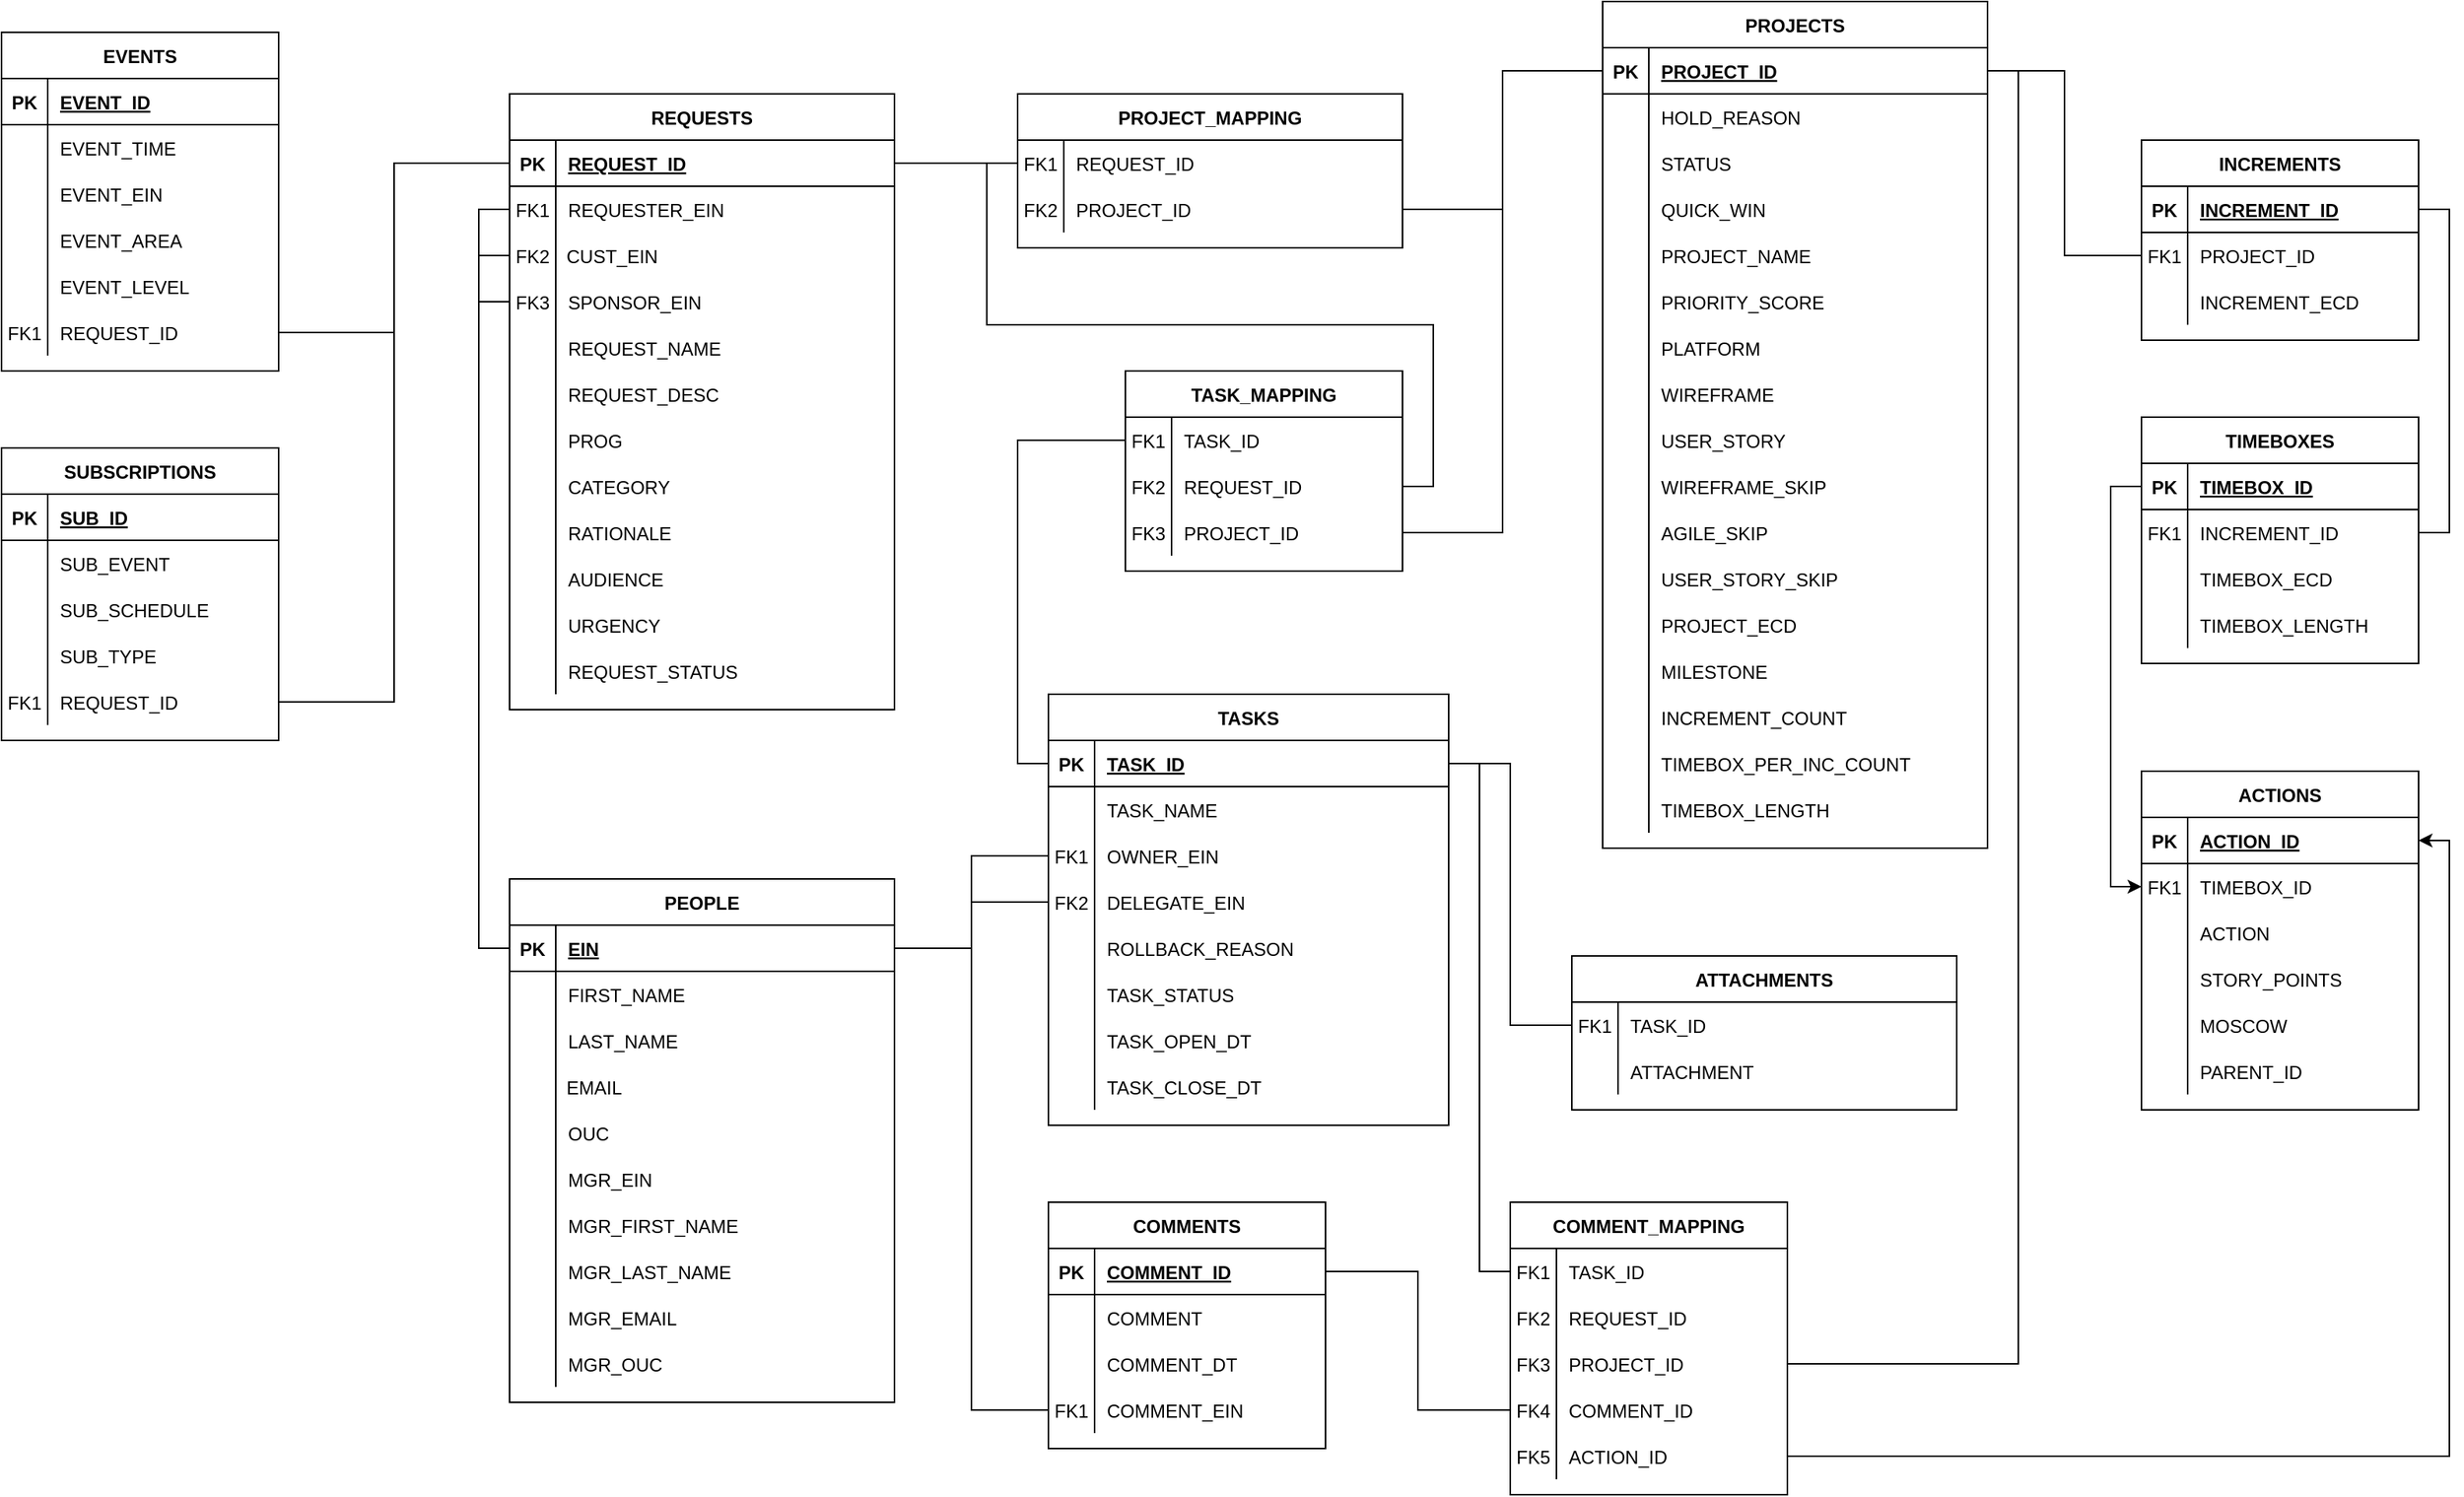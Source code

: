 <mxfile version="13.6.2" type="device"><diagram id="R2lEEEUBdFMjLlhIrx00" name="Page-1"><mxGraphModel dx="1006" dy="745" grid="1" gridSize="10" guides="1" tooltips="1" connect="1" arrows="1" fold="1" page="1" pageScale="1" pageWidth="850" pageHeight="1100" math="0" shadow="0" extFonts="Permanent Marker^https://fonts.googleapis.com/css?family=Permanent+Marker"><root><mxCell id="0"/><mxCell id="1" parent="0"/><mxCell id="ayEoazXh2LwFUmSvxdSu-169" style="edgeStyle=orthogonalEdgeStyle;rounded=0;orthogonalLoop=1;jettySize=auto;html=1;entryX=0;entryY=0.5;entryDx=0;entryDy=0;endArrow=none;endFill=0;" parent="1" source="C-vyLk0tnHw3VtMMgP7b-27" target="ayEoazXh2LwFUmSvxdSu-102" edge="1"><mxGeometry relative="1" as="geometry"/></mxCell><mxCell id="ayEoazXh2LwFUmSvxdSu-170" style="edgeStyle=orthogonalEdgeStyle;rounded=0;orthogonalLoop=1;jettySize=auto;html=1;endArrow=none;endFill=0;" parent="1" source="ayEoazXh2LwFUmSvxdSu-30" edge="1"><mxGeometry relative="1" as="geometry"><mxPoint x="370" y="225" as="targetPoint"/></mxGeometry></mxCell><mxCell id="ayEoazXh2LwFUmSvxdSu-171" style="edgeStyle=orthogonalEdgeStyle;rounded=0;orthogonalLoop=1;jettySize=auto;html=1;endArrow=none;endFill=0;" parent="1" source="ayEoazXh2LwFUmSvxdSu-42" edge="1"><mxGeometry relative="1" as="geometry"><mxPoint x="370" y="255" as="targetPoint"/></mxGeometry></mxCell><mxCell id="ayEoazXh2LwFUmSvxdSu-289" style="edgeStyle=orthogonalEdgeStyle;rounded=0;orthogonalLoop=1;jettySize=auto;html=1;exitX=0;exitY=0.5;exitDx=0;exitDy=0;entryX=1;entryY=0.5;entryDx=0;entryDy=0;endArrow=none;endFill=0;" parent="1" source="ayEoazXh2LwFUmSvxdSu-263" target="ayEoazXh2LwFUmSvxdSu-102" edge="1"><mxGeometry relative="1" as="geometry"/></mxCell><mxCell id="_nX6Bg6uj9SoybYntaaN-13" style="edgeStyle=orthogonalEdgeStyle;rounded=0;orthogonalLoop=1;jettySize=auto;html=1;exitX=0;exitY=0.5;exitDx=0;exitDy=0;endArrow=none;endFill=0;" parent="1" source="ayEoazXh2LwFUmSvxdSu-324" target="ayEoazXh2LwFUmSvxdSu-102" edge="1"><mxGeometry relative="1" as="geometry"/></mxCell><mxCell id="_nX6Bg6uj9SoybYntaaN-14" style="edgeStyle=orthogonalEdgeStyle;rounded=0;orthogonalLoop=1;jettySize=auto;html=1;exitX=0;exitY=0.5;exitDx=0;exitDy=0;entryX=1;entryY=0.5;entryDx=0;entryDy=0;endArrow=none;endFill=0;" parent="1" source="ayEoazXh2LwFUmSvxdSu-266" target="ayEoazXh2LwFUmSvxdSu-102" edge="1"><mxGeometry relative="1" as="geometry"/></mxCell><mxCell id="_nX6Bg6uj9SoybYntaaN-15" style="edgeStyle=orthogonalEdgeStyle;rounded=0;orthogonalLoop=1;jettySize=auto;html=1;exitX=1;exitY=0.5;exitDx=0;exitDy=0;entryX=0;entryY=0.5;entryDx=0;entryDy=0;endArrow=none;endFill=0;" parent="1" source="C-vyLk0tnHw3VtMMgP7b-24" target="C-vyLk0tnHw3VtMMgP7b-6" edge="1"><mxGeometry relative="1" as="geometry"/></mxCell><mxCell id="_nX6Bg6uj9SoybYntaaN-17" style="edgeStyle=orthogonalEdgeStyle;rounded=0;orthogonalLoop=1;jettySize=auto;html=1;exitX=1;exitY=0.5;exitDx=0;exitDy=0;entryX=0;entryY=0.5;entryDx=0;entryDy=0;endArrow=none;endFill=0;" parent="1" source="C-vyLk0tnHw3VtMMgP7b-9" target="ayEoazXh2LwFUmSvxdSu-64" edge="1"><mxGeometry relative="1" as="geometry"/></mxCell><mxCell id="_nX6Bg6uj9SoybYntaaN-20" style="edgeStyle=orthogonalEdgeStyle;rounded=0;orthogonalLoop=1;jettySize=auto;html=1;exitX=0;exitY=0.5;exitDx=0;exitDy=0;entryX=0;entryY=0.5;entryDx=0;entryDy=0;endArrow=none;endFill=0;" parent="1" source="ayEoazXh2LwFUmSvxdSu-244" target="ayEoazXh2LwFUmSvxdSu-260" edge="1"><mxGeometry relative="1" as="geometry"/></mxCell><mxCell id="_nX6Bg6uj9SoybYntaaN-21" style="edgeStyle=orthogonalEdgeStyle;rounded=0;orthogonalLoop=1;jettySize=auto;html=1;exitX=1;exitY=0.5;exitDx=0;exitDy=0;entryX=0;entryY=0.5;entryDx=0;entryDy=0;endArrow=none;endFill=0;" parent="1" source="ayEoazXh2LwFUmSvxdSu-247" target="C-vyLk0tnHw3VtMMgP7b-6" edge="1"><mxGeometry relative="1" as="geometry"/></mxCell><mxCell id="_nX6Bg6uj9SoybYntaaN-22" style="edgeStyle=orthogonalEdgeStyle;rounded=0;orthogonalLoop=1;jettySize=auto;html=1;exitX=1;exitY=0.5;exitDx=0;exitDy=0;entryX=0;entryY=0.5;entryDx=0;entryDy=0;endArrow=none;endFill=0;" parent="1" source="ayEoazXh2LwFUmSvxdSu-250" target="ayEoazXh2LwFUmSvxdSu-64" edge="1"><mxGeometry relative="1" as="geometry"/></mxCell><mxCell id="_nX6Bg6uj9SoybYntaaN-23" style="edgeStyle=orthogonalEdgeStyle;rounded=0;orthogonalLoop=1;jettySize=auto;html=1;entryX=1;entryY=0.5;entryDx=0;entryDy=0;endArrow=none;endFill=0;" parent="1" source="ayEoazXh2LwFUmSvxdSu-234" target="ayEoazXh2LwFUmSvxdSu-260" edge="1"><mxGeometry relative="1" as="geometry"/></mxCell><mxCell id="C-vyLk0tnHw3VtMMgP7b-2" value="PROJECT_MAPPING" style="shape=table;startSize=30;container=1;collapsible=1;childLayout=tableLayout;fixedRows=1;rowLines=0;fontStyle=1;align=center;resizeLast=1;" parent="1" vertex="1"><mxGeometry x="720" y="120" width="250" height="100" as="geometry"/></mxCell><mxCell id="C-vyLk0tnHw3VtMMgP7b-6" value="" style="shape=partialRectangle;collapsible=0;dropTarget=0;pointerEvents=0;fillColor=none;points=[[0,0.5],[1,0.5]];portConstraint=eastwest;top=0;left=0;right=0;bottom=0;" parent="C-vyLk0tnHw3VtMMgP7b-2" vertex="1"><mxGeometry y="30" width="250" height="30" as="geometry"/></mxCell><mxCell id="C-vyLk0tnHw3VtMMgP7b-7" value="FK1" style="shape=partialRectangle;overflow=hidden;connectable=0;fillColor=none;top=0;left=0;bottom=0;right=0;" parent="C-vyLk0tnHw3VtMMgP7b-6" vertex="1"><mxGeometry width="30" height="30" as="geometry"/></mxCell><mxCell id="C-vyLk0tnHw3VtMMgP7b-8" value="REQUEST_ID" style="shape=partialRectangle;overflow=hidden;connectable=0;fillColor=none;top=0;left=0;bottom=0;right=0;align=left;spacingLeft=6;" parent="C-vyLk0tnHw3VtMMgP7b-6" vertex="1"><mxGeometry x="30" width="220" height="30" as="geometry"/></mxCell><mxCell id="C-vyLk0tnHw3VtMMgP7b-9" value="" style="shape=partialRectangle;collapsible=0;dropTarget=0;pointerEvents=0;fillColor=none;points=[[0,0.5],[1,0.5]];portConstraint=eastwest;top=0;left=0;right=0;bottom=0;" parent="C-vyLk0tnHw3VtMMgP7b-2" vertex="1"><mxGeometry y="60" width="250" height="30" as="geometry"/></mxCell><mxCell id="C-vyLk0tnHw3VtMMgP7b-10" value="FK2" style="shape=partialRectangle;overflow=hidden;connectable=0;fillColor=none;top=0;left=0;bottom=0;right=0;" parent="C-vyLk0tnHw3VtMMgP7b-9" vertex="1"><mxGeometry width="30" height="30" as="geometry"/></mxCell><mxCell id="C-vyLk0tnHw3VtMMgP7b-11" value="PROJECT_ID" style="shape=partialRectangle;overflow=hidden;connectable=0;fillColor=none;top=0;left=0;bottom=0;right=0;align=left;spacingLeft=6;" parent="C-vyLk0tnHw3VtMMgP7b-9" vertex="1"><mxGeometry x="30" width="220" height="30" as="geometry"/></mxCell><mxCell id="C-vyLk0tnHw3VtMMgP7b-23" value="REQUESTS" style="shape=table;startSize=30;container=1;collapsible=1;childLayout=tableLayout;fixedRows=1;rowLines=0;fontStyle=1;align=center;resizeLast=1;spacing=2;" parent="1" vertex="1"><mxGeometry x="390" y="120" width="250" height="400" as="geometry"/></mxCell><mxCell id="C-vyLk0tnHw3VtMMgP7b-24" value="" style="shape=partialRectangle;collapsible=0;dropTarget=0;pointerEvents=0;fillColor=none;points=[[0,0.5],[1,0.5]];portConstraint=eastwest;top=0;left=0;right=0;bottom=1;" parent="C-vyLk0tnHw3VtMMgP7b-23" vertex="1"><mxGeometry y="30" width="250" height="30" as="geometry"/></mxCell><mxCell id="C-vyLk0tnHw3VtMMgP7b-25" value="PK" style="shape=partialRectangle;overflow=hidden;connectable=0;fillColor=none;top=0;left=0;bottom=0;right=0;fontStyle=1;" parent="C-vyLk0tnHw3VtMMgP7b-24" vertex="1"><mxGeometry width="30" height="30" as="geometry"/></mxCell><mxCell id="C-vyLk0tnHw3VtMMgP7b-26" value="REQUEST_ID" style="shape=partialRectangle;overflow=hidden;connectable=0;fillColor=none;top=0;left=0;bottom=0;right=0;align=left;spacingLeft=6;fontStyle=5;" parent="C-vyLk0tnHw3VtMMgP7b-24" vertex="1"><mxGeometry x="30" width="220" height="30" as="geometry"/></mxCell><mxCell id="C-vyLk0tnHw3VtMMgP7b-27" value="" style="shape=partialRectangle;collapsible=0;dropTarget=0;pointerEvents=0;fillColor=none;points=[[0,0.5],[1,0.5]];portConstraint=eastwest;top=0;left=0;right=0;bottom=0;" parent="C-vyLk0tnHw3VtMMgP7b-23" vertex="1"><mxGeometry y="60" width="250" height="30" as="geometry"/></mxCell><mxCell id="C-vyLk0tnHw3VtMMgP7b-28" value="FK1" style="shape=partialRectangle;overflow=hidden;connectable=0;fillColor=none;top=0;left=0;bottom=0;right=0;" parent="C-vyLk0tnHw3VtMMgP7b-27" vertex="1"><mxGeometry width="30" height="30" as="geometry"/></mxCell><mxCell id="C-vyLk0tnHw3VtMMgP7b-29" value="REQUESTER_EIN" style="shape=partialRectangle;overflow=hidden;connectable=0;fillColor=none;top=0;left=0;bottom=0;right=0;align=left;spacingLeft=6;" parent="C-vyLk0tnHw3VtMMgP7b-27" vertex="1"><mxGeometry x="30" width="220" height="30" as="geometry"/></mxCell><mxCell id="ayEoazXh2LwFUmSvxdSu-30" style="shape=partialRectangle;collapsible=0;dropTarget=0;pointerEvents=0;fillColor=none;points=[[0,0.5],[1,0.5]];portConstraint=eastwest;top=0;left=0;right=0;bottom=0;" parent="C-vyLk0tnHw3VtMMgP7b-23" vertex="1"><mxGeometry y="90" width="250" height="30" as="geometry"/></mxCell><mxCell id="ayEoazXh2LwFUmSvxdSu-31" value="FK2" style="shape=partialRectangle;overflow=hidden;connectable=0;fillColor=none;top=0;left=0;bottom=0;right=0;" parent="ayEoazXh2LwFUmSvxdSu-30" vertex="1"><mxGeometry width="30" height="30" as="geometry"/></mxCell><mxCell id="ayEoazXh2LwFUmSvxdSu-32" value="CUST_EIN" style="shape=partialRectangle;overflow=hidden;connectable=0;fillColor=none;top=0;left=0;bottom=0;right=0;align=left;spacingLeft=6;spacing=1;" parent="ayEoazXh2LwFUmSvxdSu-30" vertex="1"><mxGeometry x="30" width="220" height="30" as="geometry"/></mxCell><mxCell id="ayEoazXh2LwFUmSvxdSu-42" style="shape=partialRectangle;collapsible=0;dropTarget=0;pointerEvents=0;fillColor=none;points=[[0,0.5],[1,0.5]];portConstraint=eastwest;top=0;left=0;right=0;bottom=0;" parent="C-vyLk0tnHw3VtMMgP7b-23" vertex="1"><mxGeometry y="120" width="250" height="30" as="geometry"/></mxCell><mxCell id="ayEoazXh2LwFUmSvxdSu-43" value="FK3" style="shape=partialRectangle;overflow=hidden;connectable=0;fillColor=none;top=0;left=0;bottom=0;right=0;" parent="ayEoazXh2LwFUmSvxdSu-42" vertex="1"><mxGeometry width="30" height="30" as="geometry"/></mxCell><mxCell id="ayEoazXh2LwFUmSvxdSu-44" value="SPONSOR_EIN" style="shape=partialRectangle;overflow=hidden;connectable=0;fillColor=none;top=0;left=0;bottom=0;right=0;align=left;spacingLeft=6;" parent="ayEoazXh2LwFUmSvxdSu-42" vertex="1"><mxGeometry x="30" width="220" height="30" as="geometry"/></mxCell><mxCell id="ayEoazXh2LwFUmSvxdSu-39" style="shape=partialRectangle;collapsible=0;dropTarget=0;pointerEvents=0;fillColor=none;points=[[0,0.5],[1,0.5]];portConstraint=eastwest;top=0;left=0;right=0;bottom=0;" parent="C-vyLk0tnHw3VtMMgP7b-23" vertex="1"><mxGeometry y="150" width="250" height="30" as="geometry"/></mxCell><mxCell id="ayEoazXh2LwFUmSvxdSu-40" style="shape=partialRectangle;overflow=hidden;connectable=0;fillColor=none;top=0;left=0;bottom=0;right=0;" parent="ayEoazXh2LwFUmSvxdSu-39" vertex="1"><mxGeometry width="30" height="30" as="geometry"/></mxCell><mxCell id="ayEoazXh2LwFUmSvxdSu-41" value="REQUEST_NAME" style="shape=partialRectangle;overflow=hidden;connectable=0;fillColor=none;top=0;left=0;bottom=0;right=0;align=left;spacingLeft=6;" parent="ayEoazXh2LwFUmSvxdSu-39" vertex="1"><mxGeometry x="30" width="220" height="30" as="geometry"/></mxCell><mxCell id="ayEoazXh2LwFUmSvxdSu-36" style="shape=partialRectangle;collapsible=0;dropTarget=0;pointerEvents=0;fillColor=none;points=[[0,0.5],[1,0.5]];portConstraint=eastwest;top=0;left=0;right=0;bottom=0;" parent="C-vyLk0tnHw3VtMMgP7b-23" vertex="1"><mxGeometry y="180" width="250" height="30" as="geometry"/></mxCell><mxCell id="ayEoazXh2LwFUmSvxdSu-37" style="shape=partialRectangle;overflow=hidden;connectable=0;fillColor=none;top=0;left=0;bottom=0;right=0;" parent="ayEoazXh2LwFUmSvxdSu-36" vertex="1"><mxGeometry width="30" height="30" as="geometry"/></mxCell><mxCell id="ayEoazXh2LwFUmSvxdSu-38" value="REQUEST_DESC" style="shape=partialRectangle;overflow=hidden;connectable=0;fillColor=none;top=0;left=0;bottom=0;right=0;align=left;spacingLeft=6;" parent="ayEoazXh2LwFUmSvxdSu-36" vertex="1"><mxGeometry x="30" width="220" height="30" as="geometry"/></mxCell><mxCell id="ayEoazXh2LwFUmSvxdSu-33" style="shape=partialRectangle;collapsible=0;dropTarget=0;pointerEvents=0;fillColor=none;points=[[0,0.5],[1,0.5]];portConstraint=eastwest;top=0;left=0;right=0;bottom=0;" parent="C-vyLk0tnHw3VtMMgP7b-23" vertex="1"><mxGeometry y="210" width="250" height="30" as="geometry"/></mxCell><mxCell id="ayEoazXh2LwFUmSvxdSu-34" style="shape=partialRectangle;overflow=hidden;connectable=0;fillColor=none;top=0;left=0;bottom=0;right=0;" parent="ayEoazXh2LwFUmSvxdSu-33" vertex="1"><mxGeometry width="30" height="30" as="geometry"/></mxCell><mxCell id="ayEoazXh2LwFUmSvxdSu-35" value="PROG" style="shape=partialRectangle;overflow=hidden;connectable=0;fillColor=none;top=0;left=0;bottom=0;right=0;align=left;spacingLeft=6;" parent="ayEoazXh2LwFUmSvxdSu-33" vertex="1"><mxGeometry x="30" width="220" height="30" as="geometry"/></mxCell><mxCell id="ayEoazXh2LwFUmSvxdSu-45" style="shape=partialRectangle;collapsible=0;dropTarget=0;pointerEvents=0;fillColor=none;points=[[0,0.5],[1,0.5]];portConstraint=eastwest;top=0;left=0;right=0;bottom=0;" parent="C-vyLk0tnHw3VtMMgP7b-23" vertex="1"><mxGeometry y="240" width="250" height="30" as="geometry"/></mxCell><mxCell id="ayEoazXh2LwFUmSvxdSu-46" style="shape=partialRectangle;overflow=hidden;connectable=0;fillColor=none;top=0;left=0;bottom=0;right=0;" parent="ayEoazXh2LwFUmSvxdSu-45" vertex="1"><mxGeometry width="30" height="30" as="geometry"/></mxCell><mxCell id="ayEoazXh2LwFUmSvxdSu-47" value="CATEGORY" style="shape=partialRectangle;overflow=hidden;connectable=0;fillColor=none;top=0;left=0;bottom=0;right=0;align=left;spacingLeft=6;" parent="ayEoazXh2LwFUmSvxdSu-45" vertex="1"><mxGeometry x="30" width="220" height="30" as="geometry"/></mxCell><mxCell id="ayEoazXh2LwFUmSvxdSu-48" style="shape=partialRectangle;collapsible=0;dropTarget=0;pointerEvents=0;fillColor=none;points=[[0,0.5],[1,0.5]];portConstraint=eastwest;top=0;left=0;right=0;bottom=0;" parent="C-vyLk0tnHw3VtMMgP7b-23" vertex="1"><mxGeometry y="270" width="250" height="30" as="geometry"/></mxCell><mxCell id="ayEoazXh2LwFUmSvxdSu-49" style="shape=partialRectangle;overflow=hidden;connectable=0;fillColor=none;top=0;left=0;bottom=0;right=0;" parent="ayEoazXh2LwFUmSvxdSu-48" vertex="1"><mxGeometry width="30" height="30" as="geometry"/></mxCell><mxCell id="ayEoazXh2LwFUmSvxdSu-50" value="RATIONALE" style="shape=partialRectangle;overflow=hidden;connectable=0;fillColor=none;top=0;left=0;bottom=0;right=0;align=left;spacingLeft=6;" parent="ayEoazXh2LwFUmSvxdSu-48" vertex="1"><mxGeometry x="30" width="220" height="30" as="geometry"/></mxCell><mxCell id="ayEoazXh2LwFUmSvxdSu-51" style="shape=partialRectangle;collapsible=0;dropTarget=0;pointerEvents=0;fillColor=none;points=[[0,0.5],[1,0.5]];portConstraint=eastwest;top=0;left=0;right=0;bottom=0;" parent="C-vyLk0tnHw3VtMMgP7b-23" vertex="1"><mxGeometry y="300" width="250" height="30" as="geometry"/></mxCell><mxCell id="ayEoazXh2LwFUmSvxdSu-52" style="shape=partialRectangle;overflow=hidden;connectable=0;fillColor=none;top=0;left=0;bottom=0;right=0;" parent="ayEoazXh2LwFUmSvxdSu-51" vertex="1"><mxGeometry width="30" height="30" as="geometry"/></mxCell><mxCell id="ayEoazXh2LwFUmSvxdSu-53" value="AUDIENCE" style="shape=partialRectangle;overflow=hidden;connectable=0;fillColor=none;top=0;left=0;bottom=0;right=0;align=left;spacingLeft=6;" parent="ayEoazXh2LwFUmSvxdSu-51" vertex="1"><mxGeometry x="30" width="220" height="30" as="geometry"/></mxCell><mxCell id="ayEoazXh2LwFUmSvxdSu-54" style="shape=partialRectangle;collapsible=0;dropTarget=0;pointerEvents=0;fillColor=none;points=[[0,0.5],[1,0.5]];portConstraint=eastwest;top=0;left=0;right=0;bottom=0;" parent="C-vyLk0tnHw3VtMMgP7b-23" vertex="1"><mxGeometry y="330" width="250" height="30" as="geometry"/></mxCell><mxCell id="ayEoazXh2LwFUmSvxdSu-55" style="shape=partialRectangle;overflow=hidden;connectable=0;fillColor=none;top=0;left=0;bottom=0;right=0;" parent="ayEoazXh2LwFUmSvxdSu-54" vertex="1"><mxGeometry width="30" height="30" as="geometry"/></mxCell><mxCell id="ayEoazXh2LwFUmSvxdSu-56" value="URGENCY" style="shape=partialRectangle;overflow=hidden;connectable=0;fillColor=none;top=0;left=0;bottom=0;right=0;align=left;spacingLeft=6;" parent="ayEoazXh2LwFUmSvxdSu-54" vertex="1"><mxGeometry x="30" width="220" height="30" as="geometry"/></mxCell><mxCell id="ayEoazXh2LwFUmSvxdSu-74" style="shape=partialRectangle;collapsible=0;dropTarget=0;pointerEvents=0;fillColor=none;points=[[0,0.5],[1,0.5]];portConstraint=eastwest;top=0;left=0;right=0;bottom=0;" parent="C-vyLk0tnHw3VtMMgP7b-23" vertex="1"><mxGeometry y="360" width="250" height="30" as="geometry"/></mxCell><mxCell id="ayEoazXh2LwFUmSvxdSu-75" style="shape=partialRectangle;overflow=hidden;connectable=0;fillColor=none;top=0;left=0;bottom=0;right=0;" parent="ayEoazXh2LwFUmSvxdSu-74" vertex="1"><mxGeometry width="30" height="30" as="geometry"/></mxCell><mxCell id="ayEoazXh2LwFUmSvxdSu-76" value="REQUEST_STATUS" style="shape=partialRectangle;overflow=hidden;connectable=0;fillColor=none;top=0;left=0;bottom=0;right=0;align=left;spacingLeft=6;" parent="ayEoazXh2LwFUmSvxdSu-74" vertex="1"><mxGeometry x="30" width="220" height="30" as="geometry"/></mxCell><mxCell id="ayEoazXh2LwFUmSvxdSu-101" value="PEOPLE" style="shape=table;startSize=30;container=1;collapsible=1;childLayout=tableLayout;fixedRows=1;rowLines=0;fontStyle=1;align=center;resizeLast=1;spacing=2;" parent="1" vertex="1"><mxGeometry x="390" y="630" width="250" height="340" as="geometry"/></mxCell><mxCell id="ayEoazXh2LwFUmSvxdSu-102" value="" style="shape=partialRectangle;collapsible=0;dropTarget=0;pointerEvents=0;fillColor=none;points=[[0,0.5],[1,0.5]];portConstraint=eastwest;top=0;left=0;right=0;bottom=1;" parent="ayEoazXh2LwFUmSvxdSu-101" vertex="1"><mxGeometry y="30" width="250" height="30" as="geometry"/></mxCell><mxCell id="ayEoazXh2LwFUmSvxdSu-103" value="PK" style="shape=partialRectangle;overflow=hidden;connectable=0;fillColor=none;top=0;left=0;bottom=0;right=0;fontStyle=1;" parent="ayEoazXh2LwFUmSvxdSu-102" vertex="1"><mxGeometry width="30" height="30" as="geometry"/></mxCell><mxCell id="ayEoazXh2LwFUmSvxdSu-104" value="EIN" style="shape=partialRectangle;overflow=hidden;connectable=0;fillColor=none;top=0;left=0;bottom=0;right=0;align=left;spacingLeft=6;fontStyle=5;" parent="ayEoazXh2LwFUmSvxdSu-102" vertex="1"><mxGeometry x="30" width="220" height="30" as="geometry"/></mxCell><mxCell id="ayEoazXh2LwFUmSvxdSu-105" value="" style="shape=partialRectangle;collapsible=0;dropTarget=0;pointerEvents=0;fillColor=none;points=[[0,0.5],[1,0.5]];portConstraint=eastwest;top=0;left=0;right=0;bottom=0;" parent="ayEoazXh2LwFUmSvxdSu-101" vertex="1"><mxGeometry y="60" width="250" height="30" as="geometry"/></mxCell><mxCell id="ayEoazXh2LwFUmSvxdSu-106" value="" style="shape=partialRectangle;overflow=hidden;connectable=0;fillColor=none;top=0;left=0;bottom=0;right=0;" parent="ayEoazXh2LwFUmSvxdSu-105" vertex="1"><mxGeometry width="30" height="30" as="geometry"/></mxCell><mxCell id="ayEoazXh2LwFUmSvxdSu-107" value="FIRST_NAME" style="shape=partialRectangle;overflow=hidden;connectable=0;fillColor=none;top=0;left=0;bottom=0;right=0;align=left;spacingLeft=6;" parent="ayEoazXh2LwFUmSvxdSu-105" vertex="1"><mxGeometry x="30" width="220" height="30" as="geometry"/></mxCell><mxCell id="ayEoazXh2LwFUmSvxdSu-142" style="shape=partialRectangle;collapsible=0;dropTarget=0;pointerEvents=0;fillColor=none;points=[[0,0.5],[1,0.5]];portConstraint=eastwest;top=0;left=0;right=0;bottom=0;" parent="ayEoazXh2LwFUmSvxdSu-101" vertex="1"><mxGeometry y="90" width="250" height="30" as="geometry"/></mxCell><mxCell id="ayEoazXh2LwFUmSvxdSu-143" style="shape=partialRectangle;overflow=hidden;connectable=0;fillColor=none;top=0;left=0;bottom=0;right=0;" parent="ayEoazXh2LwFUmSvxdSu-142" vertex="1"><mxGeometry width="30" height="30" as="geometry"/></mxCell><mxCell id="ayEoazXh2LwFUmSvxdSu-144" value="LAST_NAME" style="shape=partialRectangle;overflow=hidden;connectable=0;fillColor=none;top=0;left=0;bottom=0;right=0;align=left;spacingLeft=6;" parent="ayEoazXh2LwFUmSvxdSu-142" vertex="1"><mxGeometry x="30" width="220" height="30" as="geometry"/></mxCell><mxCell id="ayEoazXh2LwFUmSvxdSu-108" style="shape=partialRectangle;collapsible=0;dropTarget=0;pointerEvents=0;fillColor=none;points=[[0,0.5],[1,0.5]];portConstraint=eastwest;top=0;left=0;right=0;bottom=0;" parent="ayEoazXh2LwFUmSvxdSu-101" vertex="1"><mxGeometry y="120" width="250" height="30" as="geometry"/></mxCell><mxCell id="ayEoazXh2LwFUmSvxdSu-109" value="" style="shape=partialRectangle;overflow=hidden;connectable=0;fillColor=none;top=0;left=0;bottom=0;right=0;" parent="ayEoazXh2LwFUmSvxdSu-108" vertex="1"><mxGeometry width="30" height="30" as="geometry"/></mxCell><mxCell id="ayEoazXh2LwFUmSvxdSu-110" value="EMAIL" style="shape=partialRectangle;overflow=hidden;connectable=0;fillColor=none;top=0;left=0;bottom=0;right=0;align=left;spacingLeft=6;spacing=1;" parent="ayEoazXh2LwFUmSvxdSu-108" vertex="1"><mxGeometry x="30" width="220" height="30" as="geometry"/></mxCell><mxCell id="ayEoazXh2LwFUmSvxdSu-111" style="shape=partialRectangle;collapsible=0;dropTarget=0;pointerEvents=0;fillColor=none;points=[[0,0.5],[1,0.5]];portConstraint=eastwest;top=0;left=0;right=0;bottom=0;" parent="ayEoazXh2LwFUmSvxdSu-101" vertex="1"><mxGeometry y="150" width="250" height="30" as="geometry"/></mxCell><mxCell id="ayEoazXh2LwFUmSvxdSu-112" value="" style="shape=partialRectangle;overflow=hidden;connectable=0;fillColor=none;top=0;left=0;bottom=0;right=0;" parent="ayEoazXh2LwFUmSvxdSu-111" vertex="1"><mxGeometry width="30" height="30" as="geometry"/></mxCell><mxCell id="ayEoazXh2LwFUmSvxdSu-113" value="OUC" style="shape=partialRectangle;overflow=hidden;connectable=0;fillColor=none;top=0;left=0;bottom=0;right=0;align=left;spacingLeft=6;" parent="ayEoazXh2LwFUmSvxdSu-111" vertex="1"><mxGeometry x="30" width="220" height="30" as="geometry"/></mxCell><mxCell id="ayEoazXh2LwFUmSvxdSu-145" style="shape=partialRectangle;collapsible=0;dropTarget=0;pointerEvents=0;fillColor=none;points=[[0,0.5],[1,0.5]];portConstraint=eastwest;top=0;left=0;right=0;bottom=0;" parent="ayEoazXh2LwFUmSvxdSu-101" vertex="1"><mxGeometry y="180" width="250" height="30" as="geometry"/></mxCell><mxCell id="ayEoazXh2LwFUmSvxdSu-146" style="shape=partialRectangle;overflow=hidden;connectable=0;fillColor=none;top=0;left=0;bottom=0;right=0;" parent="ayEoazXh2LwFUmSvxdSu-145" vertex="1"><mxGeometry width="30" height="30" as="geometry"/></mxCell><mxCell id="ayEoazXh2LwFUmSvxdSu-147" value="MGR_EIN" style="shape=partialRectangle;overflow=hidden;connectable=0;fillColor=none;top=0;left=0;bottom=0;right=0;align=left;spacingLeft=6;" parent="ayEoazXh2LwFUmSvxdSu-145" vertex="1"><mxGeometry x="30" width="220" height="30" as="geometry"/></mxCell><mxCell id="ayEoazXh2LwFUmSvxdSu-148" style="shape=partialRectangle;collapsible=0;dropTarget=0;pointerEvents=0;fillColor=none;points=[[0,0.5],[1,0.5]];portConstraint=eastwest;top=0;left=0;right=0;bottom=0;" parent="ayEoazXh2LwFUmSvxdSu-101" vertex="1"><mxGeometry y="210" width="250" height="30" as="geometry"/></mxCell><mxCell id="ayEoazXh2LwFUmSvxdSu-149" style="shape=partialRectangle;overflow=hidden;connectable=0;fillColor=none;top=0;left=0;bottom=0;right=0;" parent="ayEoazXh2LwFUmSvxdSu-148" vertex="1"><mxGeometry width="30" height="30" as="geometry"/></mxCell><mxCell id="ayEoazXh2LwFUmSvxdSu-150" value="MGR_FIRST_NAME" style="shape=partialRectangle;overflow=hidden;connectable=0;fillColor=none;top=0;left=0;bottom=0;right=0;align=left;spacingLeft=6;" parent="ayEoazXh2LwFUmSvxdSu-148" vertex="1"><mxGeometry x="30" width="220" height="30" as="geometry"/></mxCell><mxCell id="ayEoazXh2LwFUmSvxdSu-151" style="shape=partialRectangle;collapsible=0;dropTarget=0;pointerEvents=0;fillColor=none;points=[[0,0.5],[1,0.5]];portConstraint=eastwest;top=0;left=0;right=0;bottom=0;" parent="ayEoazXh2LwFUmSvxdSu-101" vertex="1"><mxGeometry y="240" width="250" height="30" as="geometry"/></mxCell><mxCell id="ayEoazXh2LwFUmSvxdSu-152" style="shape=partialRectangle;overflow=hidden;connectable=0;fillColor=none;top=0;left=0;bottom=0;right=0;" parent="ayEoazXh2LwFUmSvxdSu-151" vertex="1"><mxGeometry width="30" height="30" as="geometry"/></mxCell><mxCell id="ayEoazXh2LwFUmSvxdSu-153" value="MGR_LAST_NAME" style="shape=partialRectangle;overflow=hidden;connectable=0;fillColor=none;top=0;left=0;bottom=0;right=0;align=left;spacingLeft=6;" parent="ayEoazXh2LwFUmSvxdSu-151" vertex="1"><mxGeometry x="30" width="220" height="30" as="geometry"/></mxCell><mxCell id="ayEoazXh2LwFUmSvxdSu-154" style="shape=partialRectangle;collapsible=0;dropTarget=0;pointerEvents=0;fillColor=none;points=[[0,0.5],[1,0.5]];portConstraint=eastwest;top=0;left=0;right=0;bottom=0;" parent="ayEoazXh2LwFUmSvxdSu-101" vertex="1"><mxGeometry y="270" width="250" height="30" as="geometry"/></mxCell><mxCell id="ayEoazXh2LwFUmSvxdSu-155" style="shape=partialRectangle;overflow=hidden;connectable=0;fillColor=none;top=0;left=0;bottom=0;right=0;" parent="ayEoazXh2LwFUmSvxdSu-154" vertex="1"><mxGeometry width="30" height="30" as="geometry"/></mxCell><mxCell id="ayEoazXh2LwFUmSvxdSu-156" value="MGR_EMAIL" style="shape=partialRectangle;overflow=hidden;connectable=0;fillColor=none;top=0;left=0;bottom=0;right=0;align=left;spacingLeft=6;" parent="ayEoazXh2LwFUmSvxdSu-154" vertex="1"><mxGeometry x="30" width="220" height="30" as="geometry"/></mxCell><mxCell id="ayEoazXh2LwFUmSvxdSu-157" style="shape=partialRectangle;collapsible=0;dropTarget=0;pointerEvents=0;fillColor=none;points=[[0,0.5],[1,0.5]];portConstraint=eastwest;top=0;left=0;right=0;bottom=0;" parent="ayEoazXh2LwFUmSvxdSu-101" vertex="1"><mxGeometry y="300" width="250" height="30" as="geometry"/></mxCell><mxCell id="ayEoazXh2LwFUmSvxdSu-158" style="shape=partialRectangle;overflow=hidden;connectable=0;fillColor=none;top=0;left=0;bottom=0;right=0;" parent="ayEoazXh2LwFUmSvxdSu-157" vertex="1"><mxGeometry width="30" height="30" as="geometry"/></mxCell><mxCell id="ayEoazXh2LwFUmSvxdSu-159" value="MGR_OUC" style="shape=partialRectangle;overflow=hidden;connectable=0;fillColor=none;top=0;left=0;bottom=0;right=0;align=left;spacingLeft=6;" parent="ayEoazXh2LwFUmSvxdSu-157" vertex="1"><mxGeometry x="30" width="220" height="30" as="geometry"/></mxCell><mxCell id="ayEoazXh2LwFUmSvxdSu-259" value="TASKS" style="shape=table;startSize=30;container=1;collapsible=1;childLayout=tableLayout;fixedRows=1;rowLines=0;fontStyle=1;align=center;resizeLast=1;" parent="1" vertex="1"><mxGeometry x="740" y="510" width="260" height="280" as="geometry"/></mxCell><mxCell id="ayEoazXh2LwFUmSvxdSu-260" value="" style="shape=partialRectangle;collapsible=0;dropTarget=0;pointerEvents=0;fillColor=none;top=0;left=0;bottom=1;right=0;points=[[0,0.5],[1,0.5]];portConstraint=eastwest;" parent="ayEoazXh2LwFUmSvxdSu-259" vertex="1"><mxGeometry y="30" width="260" height="30" as="geometry"/></mxCell><mxCell id="ayEoazXh2LwFUmSvxdSu-261" value="PK" style="shape=partialRectangle;connectable=0;fillColor=none;top=0;left=0;bottom=0;right=0;fontStyle=1;overflow=hidden;" parent="ayEoazXh2LwFUmSvxdSu-260" vertex="1"><mxGeometry width="30" height="30" as="geometry"/></mxCell><mxCell id="ayEoazXh2LwFUmSvxdSu-262" value="TASK_ID" style="shape=partialRectangle;connectable=0;fillColor=none;top=0;left=0;bottom=0;right=0;align=left;spacingLeft=6;fontStyle=5;overflow=hidden;" parent="ayEoazXh2LwFUmSvxdSu-260" vertex="1"><mxGeometry x="30" width="230" height="30" as="geometry"/></mxCell><mxCell id="ayEoazXh2LwFUmSvxdSu-276" style="shape=partialRectangle;collapsible=0;dropTarget=0;pointerEvents=0;fillColor=none;top=0;left=0;bottom=0;right=0;points=[[0,0.5],[1,0.5]];portConstraint=eastwest;" parent="ayEoazXh2LwFUmSvxdSu-259" vertex="1"><mxGeometry y="60" width="260" height="30" as="geometry"/></mxCell><mxCell id="ayEoazXh2LwFUmSvxdSu-277" style="shape=partialRectangle;connectable=0;fillColor=none;top=0;left=0;bottom=0;right=0;editable=1;overflow=hidden;" parent="ayEoazXh2LwFUmSvxdSu-276" vertex="1"><mxGeometry width="30" height="30" as="geometry"/></mxCell><mxCell id="ayEoazXh2LwFUmSvxdSu-278" value="TASK_NAME" style="shape=partialRectangle;connectable=0;fillColor=none;top=0;left=0;bottom=0;right=0;align=left;spacingLeft=6;overflow=hidden;" parent="ayEoazXh2LwFUmSvxdSu-276" vertex="1"><mxGeometry x="30" width="230" height="30" as="geometry"/></mxCell><mxCell id="ayEoazXh2LwFUmSvxdSu-263" value="" style="shape=partialRectangle;collapsible=0;dropTarget=0;pointerEvents=0;fillColor=none;top=0;left=0;bottom=0;right=0;points=[[0,0.5],[1,0.5]];portConstraint=eastwest;" parent="ayEoazXh2LwFUmSvxdSu-259" vertex="1"><mxGeometry y="90" width="260" height="30" as="geometry"/></mxCell><mxCell id="ayEoazXh2LwFUmSvxdSu-264" value="FK1" style="shape=partialRectangle;connectable=0;fillColor=none;top=0;left=0;bottom=0;right=0;editable=1;overflow=hidden;" parent="ayEoazXh2LwFUmSvxdSu-263" vertex="1"><mxGeometry width="30" height="30" as="geometry"/></mxCell><mxCell id="ayEoazXh2LwFUmSvxdSu-265" value="OWNER_EIN" style="shape=partialRectangle;connectable=0;fillColor=none;top=0;left=0;bottom=0;right=0;align=left;spacingLeft=6;overflow=hidden;" parent="ayEoazXh2LwFUmSvxdSu-263" vertex="1"><mxGeometry x="30" width="230" height="30" as="geometry"/></mxCell><mxCell id="ayEoazXh2LwFUmSvxdSu-266" value="" style="shape=partialRectangle;collapsible=0;dropTarget=0;pointerEvents=0;fillColor=none;top=0;left=0;bottom=0;right=0;points=[[0,0.5],[1,0.5]];portConstraint=eastwest;" parent="ayEoazXh2LwFUmSvxdSu-259" vertex="1"><mxGeometry y="120" width="260" height="30" as="geometry"/></mxCell><mxCell id="ayEoazXh2LwFUmSvxdSu-267" value="FK2" style="shape=partialRectangle;connectable=0;fillColor=none;top=0;left=0;bottom=0;right=0;editable=1;overflow=hidden;" parent="ayEoazXh2LwFUmSvxdSu-266" vertex="1"><mxGeometry width="30" height="30" as="geometry"/></mxCell><mxCell id="ayEoazXh2LwFUmSvxdSu-268" value="DELEGATE_EIN" style="shape=partialRectangle;connectable=0;fillColor=none;top=0;left=0;bottom=0;right=0;align=left;spacingLeft=6;overflow=hidden;" parent="ayEoazXh2LwFUmSvxdSu-266" vertex="1"><mxGeometry x="30" width="230" height="30" as="geometry"/></mxCell><mxCell id="ayEoazXh2LwFUmSvxdSu-269" value="" style="shape=partialRectangle;collapsible=0;dropTarget=0;pointerEvents=0;fillColor=none;top=0;left=0;bottom=0;right=0;points=[[0,0.5],[1,0.5]];portConstraint=eastwest;" parent="ayEoazXh2LwFUmSvxdSu-259" vertex="1"><mxGeometry y="150" width="260" height="30" as="geometry"/></mxCell><mxCell id="ayEoazXh2LwFUmSvxdSu-270" value="" style="shape=partialRectangle;connectable=0;fillColor=none;top=0;left=0;bottom=0;right=0;editable=1;overflow=hidden;" parent="ayEoazXh2LwFUmSvxdSu-269" vertex="1"><mxGeometry width="30" height="30" as="geometry"/></mxCell><mxCell id="ayEoazXh2LwFUmSvxdSu-271" value="ROLLBACK_REASON" style="shape=partialRectangle;connectable=0;fillColor=none;top=0;left=0;bottom=0;right=0;align=left;spacingLeft=6;overflow=hidden;" parent="ayEoazXh2LwFUmSvxdSu-269" vertex="1"><mxGeometry x="30" width="230" height="30" as="geometry"/></mxCell><mxCell id="ayEoazXh2LwFUmSvxdSu-283" style="shape=partialRectangle;collapsible=0;dropTarget=0;pointerEvents=0;fillColor=none;top=0;left=0;bottom=0;right=0;points=[[0,0.5],[1,0.5]];portConstraint=eastwest;" parent="ayEoazXh2LwFUmSvxdSu-259" vertex="1"><mxGeometry y="180" width="260" height="30" as="geometry"/></mxCell><mxCell id="ayEoazXh2LwFUmSvxdSu-284" style="shape=partialRectangle;connectable=0;fillColor=none;top=0;left=0;bottom=0;right=0;editable=1;overflow=hidden;" parent="ayEoazXh2LwFUmSvxdSu-283" vertex="1"><mxGeometry width="30" height="30" as="geometry"/></mxCell><mxCell id="ayEoazXh2LwFUmSvxdSu-285" value="TASK_STATUS" style="shape=partialRectangle;connectable=0;fillColor=none;top=0;left=0;bottom=0;right=0;align=left;spacingLeft=6;overflow=hidden;" parent="ayEoazXh2LwFUmSvxdSu-283" vertex="1"><mxGeometry x="30" width="230" height="30" as="geometry"/></mxCell><mxCell id="ayEoazXh2LwFUmSvxdSu-280" style="shape=partialRectangle;collapsible=0;dropTarget=0;pointerEvents=0;fillColor=none;top=0;left=0;bottom=0;right=0;points=[[0,0.5],[1,0.5]];portConstraint=eastwest;" parent="ayEoazXh2LwFUmSvxdSu-259" vertex="1"><mxGeometry y="210" width="260" height="30" as="geometry"/></mxCell><mxCell id="ayEoazXh2LwFUmSvxdSu-281" style="shape=partialRectangle;connectable=0;fillColor=none;top=0;left=0;bottom=0;right=0;editable=1;overflow=hidden;" parent="ayEoazXh2LwFUmSvxdSu-280" vertex="1"><mxGeometry width="30" height="30" as="geometry"/></mxCell><mxCell id="ayEoazXh2LwFUmSvxdSu-282" value="TASK_OPEN_DT" style="shape=partialRectangle;connectable=0;fillColor=none;top=0;left=0;bottom=0;right=0;align=left;spacingLeft=6;overflow=hidden;" parent="ayEoazXh2LwFUmSvxdSu-280" vertex="1"><mxGeometry x="30" width="230" height="30" as="geometry"/></mxCell><mxCell id="ayEoazXh2LwFUmSvxdSu-286" style="shape=partialRectangle;collapsible=0;dropTarget=0;pointerEvents=0;fillColor=none;top=0;left=0;bottom=0;right=0;points=[[0,0.5],[1,0.5]];portConstraint=eastwest;" parent="ayEoazXh2LwFUmSvxdSu-259" vertex="1"><mxGeometry y="240" width="260" height="30" as="geometry"/></mxCell><mxCell id="ayEoazXh2LwFUmSvxdSu-287" style="shape=partialRectangle;connectable=0;fillColor=none;top=0;left=0;bottom=0;right=0;editable=1;overflow=hidden;" parent="ayEoazXh2LwFUmSvxdSu-286" vertex="1"><mxGeometry width="30" height="30" as="geometry"/></mxCell><mxCell id="ayEoazXh2LwFUmSvxdSu-288" value="TASK_CLOSE_DT" style="shape=partialRectangle;connectable=0;fillColor=none;top=0;left=0;bottom=0;right=0;align=left;spacingLeft=6;overflow=hidden;" parent="ayEoazXh2LwFUmSvxdSu-286" vertex="1"><mxGeometry x="30" width="230" height="30" as="geometry"/></mxCell><mxCell id="_nX6Bg6uj9SoybYntaaN-27" style="edgeStyle=orthogonalEdgeStyle;rounded=0;orthogonalLoop=1;jettySize=auto;html=1;exitX=1;exitY=0.5;exitDx=0;exitDy=0;entryX=0;entryY=0.5;entryDx=0;entryDy=0;endArrow=none;endFill=0;" parent="1" source="ayEoazXh2LwFUmSvxdSu-375" target="C-vyLk0tnHw3VtMMgP7b-24" edge="1"><mxGeometry relative="1" as="geometry"/></mxCell><mxCell id="_nX6Bg6uj9SoybYntaaN-29" style="edgeStyle=orthogonalEdgeStyle;rounded=0;orthogonalLoop=1;jettySize=auto;html=1;exitX=1;exitY=0.5;exitDx=0;exitDy=0;entryX=0;entryY=0.5;entryDx=0;entryDy=0;endArrow=none;endFill=0;" parent="1" source="_nX6Bg6uj9SoybYntaaN-24" target="C-vyLk0tnHw3VtMMgP7b-24" edge="1"><mxGeometry relative="1" as="geometry"/></mxCell><mxCell id="ayEoazXh2LwFUmSvxdSu-362" value="SUBSCRIPTIONS" style="shape=table;startSize=30;container=1;collapsible=1;childLayout=tableLayout;fixedRows=1;rowLines=0;fontStyle=1;align=center;resizeLast=1;" parent="1" vertex="1"><mxGeometry x="60" y="350" width="180" height="190" as="geometry"/></mxCell><mxCell id="ayEoazXh2LwFUmSvxdSu-363" value="" style="shape=partialRectangle;collapsible=0;dropTarget=0;pointerEvents=0;fillColor=none;top=0;left=0;bottom=1;right=0;points=[[0,0.5],[1,0.5]];portConstraint=eastwest;" parent="ayEoazXh2LwFUmSvxdSu-362" vertex="1"><mxGeometry y="30" width="180" height="30" as="geometry"/></mxCell><mxCell id="ayEoazXh2LwFUmSvxdSu-364" value="PK" style="shape=partialRectangle;connectable=0;fillColor=none;top=0;left=0;bottom=0;right=0;fontStyle=1;overflow=hidden;" parent="ayEoazXh2LwFUmSvxdSu-363" vertex="1"><mxGeometry width="30" height="30" as="geometry"/></mxCell><mxCell id="ayEoazXh2LwFUmSvxdSu-365" value="SUB_ID" style="shape=partialRectangle;connectable=0;fillColor=none;top=0;left=0;bottom=0;right=0;align=left;spacingLeft=6;fontStyle=5;overflow=hidden;" parent="ayEoazXh2LwFUmSvxdSu-363" vertex="1"><mxGeometry x="30" width="150" height="30" as="geometry"/></mxCell><mxCell id="ayEoazXh2LwFUmSvxdSu-366" value="" style="shape=partialRectangle;collapsible=0;dropTarget=0;pointerEvents=0;fillColor=none;top=0;left=0;bottom=0;right=0;points=[[0,0.5],[1,0.5]];portConstraint=eastwest;" parent="ayEoazXh2LwFUmSvxdSu-362" vertex="1"><mxGeometry y="60" width="180" height="30" as="geometry"/></mxCell><mxCell id="ayEoazXh2LwFUmSvxdSu-367" value="" style="shape=partialRectangle;connectable=0;fillColor=none;top=0;left=0;bottom=0;right=0;editable=1;overflow=hidden;" parent="ayEoazXh2LwFUmSvxdSu-366" vertex="1"><mxGeometry width="30" height="30" as="geometry"/></mxCell><mxCell id="ayEoazXh2LwFUmSvxdSu-368" value="SUB_EVENT" style="shape=partialRectangle;connectable=0;fillColor=none;top=0;left=0;bottom=0;right=0;align=left;spacingLeft=6;overflow=hidden;" parent="ayEoazXh2LwFUmSvxdSu-366" vertex="1"><mxGeometry x="30" width="150" height="30" as="geometry"/></mxCell><mxCell id="ayEoazXh2LwFUmSvxdSu-369" value="" style="shape=partialRectangle;collapsible=0;dropTarget=0;pointerEvents=0;fillColor=none;top=0;left=0;bottom=0;right=0;points=[[0,0.5],[1,0.5]];portConstraint=eastwest;" parent="ayEoazXh2LwFUmSvxdSu-362" vertex="1"><mxGeometry y="90" width="180" height="30" as="geometry"/></mxCell><mxCell id="ayEoazXh2LwFUmSvxdSu-370" value="" style="shape=partialRectangle;connectable=0;fillColor=none;top=0;left=0;bottom=0;right=0;editable=1;overflow=hidden;" parent="ayEoazXh2LwFUmSvxdSu-369" vertex="1"><mxGeometry width="30" height="30" as="geometry"/></mxCell><mxCell id="ayEoazXh2LwFUmSvxdSu-371" value="SUB_SCHEDULE" style="shape=partialRectangle;connectable=0;fillColor=none;top=0;left=0;bottom=0;right=0;align=left;spacingLeft=6;overflow=hidden;" parent="ayEoazXh2LwFUmSvxdSu-369" vertex="1"><mxGeometry x="30" width="150" height="30" as="geometry"/></mxCell><mxCell id="ayEoazXh2LwFUmSvxdSu-372" style="shape=partialRectangle;collapsible=0;dropTarget=0;pointerEvents=0;fillColor=none;top=0;left=0;bottom=0;right=0;points=[[0,0.5],[1,0.5]];portConstraint=eastwest;" parent="ayEoazXh2LwFUmSvxdSu-362" vertex="1"><mxGeometry y="120" width="180" height="30" as="geometry"/></mxCell><mxCell id="ayEoazXh2LwFUmSvxdSu-373" style="shape=partialRectangle;connectable=0;fillColor=none;top=0;left=0;bottom=0;right=0;editable=1;overflow=hidden;" parent="ayEoazXh2LwFUmSvxdSu-372" vertex="1"><mxGeometry width="30" height="30" as="geometry"/></mxCell><mxCell id="ayEoazXh2LwFUmSvxdSu-374" value="SUB_TYPE" style="shape=partialRectangle;connectable=0;fillColor=none;top=0;left=0;bottom=0;right=0;align=left;spacingLeft=6;overflow=hidden;" parent="ayEoazXh2LwFUmSvxdSu-372" vertex="1"><mxGeometry x="30" width="150" height="30" as="geometry"/></mxCell><mxCell id="ayEoazXh2LwFUmSvxdSu-375" style="shape=partialRectangle;collapsible=0;dropTarget=0;pointerEvents=0;fillColor=none;top=0;left=0;bottom=0;right=0;points=[[0,0.5],[1,0.5]];portConstraint=eastwest;" parent="ayEoazXh2LwFUmSvxdSu-362" vertex="1"><mxGeometry y="150" width="180" height="30" as="geometry"/></mxCell><mxCell id="ayEoazXh2LwFUmSvxdSu-376" value="FK1" style="shape=partialRectangle;connectable=0;fillColor=none;top=0;left=0;bottom=0;right=0;editable=1;overflow=hidden;" parent="ayEoazXh2LwFUmSvxdSu-375" vertex="1"><mxGeometry width="30" height="30" as="geometry"/></mxCell><mxCell id="ayEoazXh2LwFUmSvxdSu-377" value="REQUEST_ID" style="shape=partialRectangle;connectable=0;fillColor=none;top=0;left=0;bottom=0;right=0;align=left;spacingLeft=6;overflow=hidden;" parent="ayEoazXh2LwFUmSvxdSu-375" vertex="1"><mxGeometry x="30" width="150" height="30" as="geometry"/></mxCell><mxCell id="ayEoazXh2LwFUmSvxdSu-340" value="EVENTS" style="shape=table;startSize=30;container=1;collapsible=1;childLayout=tableLayout;fixedRows=1;rowLines=0;fontStyle=1;align=center;resizeLast=1;" parent="1" vertex="1"><mxGeometry x="60" y="80" width="180" height="220" as="geometry"/></mxCell><mxCell id="ayEoazXh2LwFUmSvxdSu-341" value="" style="shape=partialRectangle;collapsible=0;dropTarget=0;pointerEvents=0;fillColor=none;top=0;left=0;bottom=1;right=0;points=[[0,0.5],[1,0.5]];portConstraint=eastwest;" parent="ayEoazXh2LwFUmSvxdSu-340" vertex="1"><mxGeometry y="30" width="180" height="30" as="geometry"/></mxCell><mxCell id="ayEoazXh2LwFUmSvxdSu-342" value="PK" style="shape=partialRectangle;connectable=0;fillColor=none;top=0;left=0;bottom=0;right=0;fontStyle=1;overflow=hidden;" parent="ayEoazXh2LwFUmSvxdSu-341" vertex="1"><mxGeometry width="30" height="30" as="geometry"/></mxCell><mxCell id="ayEoazXh2LwFUmSvxdSu-343" value="EVENT_ID" style="shape=partialRectangle;connectable=0;fillColor=none;top=0;left=0;bottom=0;right=0;align=left;spacingLeft=6;fontStyle=5;overflow=hidden;" parent="ayEoazXh2LwFUmSvxdSu-341" vertex="1"><mxGeometry x="30" width="150" height="30" as="geometry"/></mxCell><mxCell id="ayEoazXh2LwFUmSvxdSu-344" value="" style="shape=partialRectangle;collapsible=0;dropTarget=0;pointerEvents=0;fillColor=none;top=0;left=0;bottom=0;right=0;points=[[0,0.5],[1,0.5]];portConstraint=eastwest;" parent="ayEoazXh2LwFUmSvxdSu-340" vertex="1"><mxGeometry y="60" width="180" height="30" as="geometry"/></mxCell><mxCell id="ayEoazXh2LwFUmSvxdSu-345" value="" style="shape=partialRectangle;connectable=0;fillColor=none;top=0;left=0;bottom=0;right=0;editable=1;overflow=hidden;" parent="ayEoazXh2LwFUmSvxdSu-344" vertex="1"><mxGeometry width="30" height="30" as="geometry"/></mxCell><mxCell id="ayEoazXh2LwFUmSvxdSu-346" value="EVENT_TIME" style="shape=partialRectangle;connectable=0;fillColor=none;top=0;left=0;bottom=0;right=0;align=left;spacingLeft=6;overflow=hidden;" parent="ayEoazXh2LwFUmSvxdSu-344" vertex="1"><mxGeometry x="30" width="150" height="30" as="geometry"/></mxCell><mxCell id="ayEoazXh2LwFUmSvxdSu-347" value="" style="shape=partialRectangle;collapsible=0;dropTarget=0;pointerEvents=0;fillColor=none;top=0;left=0;bottom=0;right=0;points=[[0,0.5],[1,0.5]];portConstraint=eastwest;" parent="ayEoazXh2LwFUmSvxdSu-340" vertex="1"><mxGeometry y="90" width="180" height="30" as="geometry"/></mxCell><mxCell id="ayEoazXh2LwFUmSvxdSu-348" value="" style="shape=partialRectangle;connectable=0;fillColor=none;top=0;left=0;bottom=0;right=0;editable=1;overflow=hidden;" parent="ayEoazXh2LwFUmSvxdSu-347" vertex="1"><mxGeometry width="30" height="30" as="geometry"/></mxCell><mxCell id="ayEoazXh2LwFUmSvxdSu-349" value="EVENT_EIN" style="shape=partialRectangle;connectable=0;fillColor=none;top=0;left=0;bottom=0;right=0;align=left;spacingLeft=6;overflow=hidden;" parent="ayEoazXh2LwFUmSvxdSu-347" vertex="1"><mxGeometry x="30" width="150" height="30" as="geometry"/></mxCell><mxCell id="ayEoazXh2LwFUmSvxdSu-359" style="shape=partialRectangle;collapsible=0;dropTarget=0;pointerEvents=0;fillColor=none;top=0;left=0;bottom=0;right=0;points=[[0,0.5],[1,0.5]];portConstraint=eastwest;" parent="ayEoazXh2LwFUmSvxdSu-340" vertex="1"><mxGeometry y="120" width="180" height="30" as="geometry"/></mxCell><mxCell id="ayEoazXh2LwFUmSvxdSu-360" style="shape=partialRectangle;connectable=0;fillColor=none;top=0;left=0;bottom=0;right=0;editable=1;overflow=hidden;" parent="ayEoazXh2LwFUmSvxdSu-359" vertex="1"><mxGeometry width="30" height="30" as="geometry"/></mxCell><mxCell id="ayEoazXh2LwFUmSvxdSu-361" value="EVENT_AREA" style="shape=partialRectangle;connectable=0;fillColor=none;top=0;left=0;bottom=0;right=0;align=left;spacingLeft=6;overflow=hidden;" parent="ayEoazXh2LwFUmSvxdSu-359" vertex="1"><mxGeometry x="30" width="150" height="30" as="geometry"/></mxCell><mxCell id="ayEoazXh2LwFUmSvxdSu-356" style="shape=partialRectangle;collapsible=0;dropTarget=0;pointerEvents=0;fillColor=none;top=0;left=0;bottom=0;right=0;points=[[0,0.5],[1,0.5]];portConstraint=eastwest;" parent="ayEoazXh2LwFUmSvxdSu-340" vertex="1"><mxGeometry y="150" width="180" height="30" as="geometry"/></mxCell><mxCell id="ayEoazXh2LwFUmSvxdSu-357" style="shape=partialRectangle;connectable=0;fillColor=none;top=0;left=0;bottom=0;right=0;editable=1;overflow=hidden;" parent="ayEoazXh2LwFUmSvxdSu-356" vertex="1"><mxGeometry width="30" height="30" as="geometry"/></mxCell><mxCell id="ayEoazXh2LwFUmSvxdSu-358" value="EVENT_LEVEL" style="shape=partialRectangle;connectable=0;fillColor=none;top=0;left=0;bottom=0;right=0;align=left;spacingLeft=6;overflow=hidden;" parent="ayEoazXh2LwFUmSvxdSu-356" vertex="1"><mxGeometry x="30" width="150" height="30" as="geometry"/></mxCell><mxCell id="_nX6Bg6uj9SoybYntaaN-24" style="shape=partialRectangle;collapsible=0;dropTarget=0;pointerEvents=0;fillColor=none;top=0;left=0;bottom=0;right=0;points=[[0,0.5],[1,0.5]];portConstraint=eastwest;" parent="ayEoazXh2LwFUmSvxdSu-340" vertex="1"><mxGeometry y="180" width="180" height="30" as="geometry"/></mxCell><mxCell id="_nX6Bg6uj9SoybYntaaN-25" value="FK1" style="shape=partialRectangle;connectable=0;fillColor=none;top=0;left=0;bottom=0;right=0;editable=1;overflow=hidden;" parent="_nX6Bg6uj9SoybYntaaN-24" vertex="1"><mxGeometry width="30" height="30" as="geometry"/></mxCell><mxCell id="_nX6Bg6uj9SoybYntaaN-26" value="REQUEST_ID" style="shape=partialRectangle;connectable=0;fillColor=none;top=0;left=0;bottom=0;right=0;align=left;spacingLeft=6;overflow=hidden;" parent="_nX6Bg6uj9SoybYntaaN-24" vertex="1"><mxGeometry x="30" width="150" height="30" as="geometry"/></mxCell><mxCell id="ayEoazXh2LwFUmSvxdSu-327" value="COMMENT_MAPPING" style="shape=table;startSize=30;container=1;collapsible=1;childLayout=tableLayout;fixedRows=1;rowLines=0;fontStyle=1;align=center;resizeLast=1;" parent="1" vertex="1"><mxGeometry x="1040" y="840" width="180" height="190" as="geometry"/></mxCell><mxCell id="ayEoazXh2LwFUmSvxdSu-328" value="" style="shape=partialRectangle;collapsible=0;dropTarget=0;pointerEvents=0;fillColor=none;top=0;left=0;bottom=0;right=0;points=[[0,0.5],[1,0.5]];portConstraint=eastwest;" parent="ayEoazXh2LwFUmSvxdSu-327" vertex="1"><mxGeometry y="30" width="180" height="30" as="geometry"/></mxCell><mxCell id="ayEoazXh2LwFUmSvxdSu-329" value="FK1" style="shape=partialRectangle;connectable=0;fillColor=none;top=0;left=0;bottom=0;right=0;editable=1;overflow=hidden;" parent="ayEoazXh2LwFUmSvxdSu-328" vertex="1"><mxGeometry width="30" height="30" as="geometry"/></mxCell><mxCell id="ayEoazXh2LwFUmSvxdSu-330" value="TASK_ID" style="shape=partialRectangle;connectable=0;fillColor=none;top=0;left=0;bottom=0;right=0;align=left;spacingLeft=6;overflow=hidden;" parent="ayEoazXh2LwFUmSvxdSu-328" vertex="1"><mxGeometry x="30" width="150" height="30" as="geometry"/></mxCell><mxCell id="ayEoazXh2LwFUmSvxdSu-331" value="" style="shape=partialRectangle;collapsible=0;dropTarget=0;pointerEvents=0;fillColor=none;top=0;left=0;bottom=0;right=0;points=[[0,0.5],[1,0.5]];portConstraint=eastwest;" parent="ayEoazXh2LwFUmSvxdSu-327" vertex="1"><mxGeometry y="60" width="180" height="30" as="geometry"/></mxCell><mxCell id="ayEoazXh2LwFUmSvxdSu-332" value="FK2" style="shape=partialRectangle;connectable=0;fillColor=none;top=0;left=0;bottom=0;right=0;editable=1;overflow=hidden;" parent="ayEoazXh2LwFUmSvxdSu-331" vertex="1"><mxGeometry width="30" height="30" as="geometry"/></mxCell><mxCell id="ayEoazXh2LwFUmSvxdSu-333" value="REQUEST_ID" style="shape=partialRectangle;connectable=0;fillColor=none;top=0;left=0;bottom=0;right=0;align=left;spacingLeft=6;overflow=hidden;" parent="ayEoazXh2LwFUmSvxdSu-331" vertex="1"><mxGeometry x="30" width="150" height="30" as="geometry"/></mxCell><mxCell id="ayEoazXh2LwFUmSvxdSu-334" value="" style="shape=partialRectangle;collapsible=0;dropTarget=0;pointerEvents=0;fillColor=none;top=0;left=0;bottom=0;right=0;points=[[0,0.5],[1,0.5]];portConstraint=eastwest;" parent="ayEoazXh2LwFUmSvxdSu-327" vertex="1"><mxGeometry y="90" width="180" height="30" as="geometry"/></mxCell><mxCell id="ayEoazXh2LwFUmSvxdSu-335" value="FK3" style="shape=partialRectangle;connectable=0;fillColor=none;top=0;left=0;bottom=0;right=0;editable=1;overflow=hidden;" parent="ayEoazXh2LwFUmSvxdSu-334" vertex="1"><mxGeometry width="30" height="30" as="geometry"/></mxCell><mxCell id="ayEoazXh2LwFUmSvxdSu-336" value="PROJECT_ID" style="shape=partialRectangle;connectable=0;fillColor=none;top=0;left=0;bottom=0;right=0;align=left;spacingLeft=6;overflow=hidden;" parent="ayEoazXh2LwFUmSvxdSu-334" vertex="1"><mxGeometry x="30" width="150" height="30" as="geometry"/></mxCell><mxCell id="ayEoazXh2LwFUmSvxdSu-337" style="shape=partialRectangle;collapsible=0;dropTarget=0;pointerEvents=0;fillColor=none;top=0;left=0;bottom=0;right=0;points=[[0,0.5],[1,0.5]];portConstraint=eastwest;" parent="ayEoazXh2LwFUmSvxdSu-327" vertex="1"><mxGeometry y="120" width="180" height="30" as="geometry"/></mxCell><mxCell id="ayEoazXh2LwFUmSvxdSu-338" value="FK4" style="shape=partialRectangle;connectable=0;fillColor=none;top=0;left=0;bottom=0;right=0;editable=1;overflow=hidden;" parent="ayEoazXh2LwFUmSvxdSu-337" vertex="1"><mxGeometry width="30" height="30" as="geometry"/></mxCell><mxCell id="ayEoazXh2LwFUmSvxdSu-339" value="COMMENT_ID" style="shape=partialRectangle;connectable=0;fillColor=none;top=0;left=0;bottom=0;right=0;align=left;spacingLeft=6;overflow=hidden;" parent="ayEoazXh2LwFUmSvxdSu-337" vertex="1"><mxGeometry x="30" width="150" height="30" as="geometry"/></mxCell><mxCell id="fcHP7UtJGkgPFcJ2Itel-21" style="shape=partialRectangle;collapsible=0;dropTarget=0;pointerEvents=0;fillColor=none;top=0;left=0;bottom=0;right=0;points=[[0,0.5],[1,0.5]];portConstraint=eastwest;" vertex="1" parent="ayEoazXh2LwFUmSvxdSu-327"><mxGeometry y="150" width="180" height="30" as="geometry"/></mxCell><mxCell id="fcHP7UtJGkgPFcJ2Itel-22" value="FK5" style="shape=partialRectangle;connectable=0;fillColor=none;top=0;left=0;bottom=0;right=0;editable=1;overflow=hidden;" vertex="1" parent="fcHP7UtJGkgPFcJ2Itel-21"><mxGeometry width="30" height="30" as="geometry"/></mxCell><mxCell id="fcHP7UtJGkgPFcJ2Itel-23" value="ACTION_ID" style="shape=partialRectangle;connectable=0;fillColor=none;top=0;left=0;bottom=0;right=0;align=left;spacingLeft=6;overflow=hidden;" vertex="1" parent="fcHP7UtJGkgPFcJ2Itel-21"><mxGeometry x="30" width="150" height="30" as="geometry"/></mxCell><mxCell id="_nX6Bg6uj9SoybYntaaN-30" style="edgeStyle=orthogonalEdgeStyle;rounded=0;orthogonalLoop=1;jettySize=auto;html=1;exitX=1;exitY=0.5;exitDx=0;exitDy=0;entryX=0;entryY=0.5;entryDx=0;entryDy=0;endArrow=none;endFill=0;" parent="1" source="ayEoazXh2LwFUmSvxdSu-315" target="ayEoazXh2LwFUmSvxdSu-337" edge="1"><mxGeometry relative="1" as="geometry"/></mxCell><mxCell id="_nX6Bg6uj9SoybYntaaN-31" style="edgeStyle=orthogonalEdgeStyle;rounded=0;orthogonalLoop=1;jettySize=auto;html=1;exitX=0;exitY=0.5;exitDx=0;exitDy=0;entryX=1;entryY=0.5;entryDx=0;entryDy=0;endArrow=none;endFill=0;" parent="1" source="ayEoazXh2LwFUmSvxdSu-328" target="ayEoazXh2LwFUmSvxdSu-260" edge="1"><mxGeometry relative="1" as="geometry"/></mxCell><mxCell id="_nX6Bg6uj9SoybYntaaN-32" style="edgeStyle=orthogonalEdgeStyle;rounded=0;orthogonalLoop=1;jettySize=auto;html=1;exitX=1;exitY=0.5;exitDx=0;exitDy=0;entryX=1;entryY=0.5;entryDx=0;entryDy=0;endArrow=none;endFill=0;" parent="1" source="ayEoazXh2LwFUmSvxdSu-334" target="ayEoazXh2LwFUmSvxdSu-64" edge="1"><mxGeometry relative="1" as="geometry"/></mxCell><mxCell id="_nX6Bg6uj9SoybYntaaN-34" style="edgeStyle=orthogonalEdgeStyle;rounded=0;orthogonalLoop=1;jettySize=auto;html=1;exitX=0;exitY=0.5;exitDx=0;exitDy=0;entryX=1;entryY=0.5;entryDx=0;entryDy=0;endArrow=none;endFill=0;" parent="1" source="ayEoazXh2LwFUmSvxdSu-295" target="ayEoazXh2LwFUmSvxdSu-64" edge="1"><mxGeometry relative="1" as="geometry"/></mxCell><mxCell id="ayEoazXh2LwFUmSvxdSu-291" value="INCREMENTS" style="shape=table;startSize=30;container=1;collapsible=1;childLayout=tableLayout;fixedRows=1;rowLines=0;fontStyle=1;align=center;resizeLast=1;" parent="1" vertex="1"><mxGeometry x="1450" y="150" width="180" height="130" as="geometry"/></mxCell><mxCell id="ayEoazXh2LwFUmSvxdSu-292" value="" style="shape=partialRectangle;collapsible=0;dropTarget=0;pointerEvents=0;fillColor=none;top=0;left=0;bottom=1;right=0;points=[[0,0.5],[1,0.5]];portConstraint=eastwest;" parent="ayEoazXh2LwFUmSvxdSu-291" vertex="1"><mxGeometry y="30" width="180" height="30" as="geometry"/></mxCell><mxCell id="ayEoazXh2LwFUmSvxdSu-293" value="PK" style="shape=partialRectangle;connectable=0;fillColor=none;top=0;left=0;bottom=0;right=0;fontStyle=1;overflow=hidden;" parent="ayEoazXh2LwFUmSvxdSu-292" vertex="1"><mxGeometry width="30" height="30" as="geometry"/></mxCell><mxCell id="ayEoazXh2LwFUmSvxdSu-294" value="INCREMENT_ID" style="shape=partialRectangle;connectable=0;fillColor=none;top=0;left=0;bottom=0;right=0;align=left;spacingLeft=6;fontStyle=5;overflow=hidden;" parent="ayEoazXh2LwFUmSvxdSu-292" vertex="1"><mxGeometry x="30" width="150" height="30" as="geometry"/></mxCell><mxCell id="ayEoazXh2LwFUmSvxdSu-295" value="" style="shape=partialRectangle;collapsible=0;dropTarget=0;pointerEvents=0;fillColor=none;top=0;left=0;bottom=0;right=0;points=[[0,0.5],[1,0.5]];portConstraint=eastwest;" parent="ayEoazXh2LwFUmSvxdSu-291" vertex="1"><mxGeometry y="60" width="180" height="30" as="geometry"/></mxCell><mxCell id="ayEoazXh2LwFUmSvxdSu-296" value="FK1" style="shape=partialRectangle;connectable=0;fillColor=none;top=0;left=0;bottom=0;right=0;editable=1;overflow=hidden;" parent="ayEoazXh2LwFUmSvxdSu-295" vertex="1"><mxGeometry width="30" height="30" as="geometry"/></mxCell><mxCell id="ayEoazXh2LwFUmSvxdSu-297" value="PROJECT_ID" style="shape=partialRectangle;connectable=0;fillColor=none;top=0;left=0;bottom=0;right=0;align=left;spacingLeft=6;overflow=hidden;" parent="ayEoazXh2LwFUmSvxdSu-295" vertex="1"><mxGeometry x="30" width="150" height="30" as="geometry"/></mxCell><mxCell id="ayEoazXh2LwFUmSvxdSu-298" value="" style="shape=partialRectangle;collapsible=0;dropTarget=0;pointerEvents=0;fillColor=none;top=0;left=0;bottom=0;right=0;points=[[0,0.5],[1,0.5]];portConstraint=eastwest;" parent="ayEoazXh2LwFUmSvxdSu-291" vertex="1"><mxGeometry y="90" width="180" height="30" as="geometry"/></mxCell><mxCell id="ayEoazXh2LwFUmSvxdSu-299" value="" style="shape=partialRectangle;connectable=0;fillColor=none;top=0;left=0;bottom=0;right=0;editable=1;overflow=hidden;" parent="ayEoazXh2LwFUmSvxdSu-298" vertex="1"><mxGeometry width="30" height="30" as="geometry"/></mxCell><mxCell id="ayEoazXh2LwFUmSvxdSu-300" value="INCREMENT_ECD" style="shape=partialRectangle;connectable=0;fillColor=none;top=0;left=0;bottom=0;right=0;align=left;spacingLeft=6;overflow=hidden;" parent="ayEoazXh2LwFUmSvxdSu-298" vertex="1"><mxGeometry x="30" width="150" height="30" as="geometry"/></mxCell><mxCell id="_nX6Bg6uj9SoybYntaaN-35" style="edgeStyle=orthogonalEdgeStyle;rounded=0;orthogonalLoop=1;jettySize=auto;html=1;exitX=1;exitY=0.5;exitDx=0;exitDy=0;entryX=1;entryY=0.5;entryDx=0;entryDy=0;endArrow=none;endFill=0;" parent="1" source="ayEoazXh2LwFUmSvxdSu-292" target="ayEoazXh2LwFUmSvxdSu-308" edge="1"><mxGeometry relative="1" as="geometry"/></mxCell><mxCell id="ayEoazXh2LwFUmSvxdSu-63" value="PROJECTS" style="shape=table;startSize=30;container=1;collapsible=1;childLayout=tableLayout;fixedRows=1;rowLines=0;fontStyle=1;align=center;resizeLast=1;" parent="1" vertex="1"><mxGeometry x="1100" y="60" width="250" height="550" as="geometry"/></mxCell><mxCell id="ayEoazXh2LwFUmSvxdSu-64" value="" style="shape=partialRectangle;collapsible=0;dropTarget=0;pointerEvents=0;fillColor=none;points=[[0,0.5],[1,0.5]];portConstraint=eastwest;top=0;left=0;right=0;bottom=1;" parent="ayEoazXh2LwFUmSvxdSu-63" vertex="1"><mxGeometry y="30" width="250" height="30" as="geometry"/></mxCell><mxCell id="ayEoazXh2LwFUmSvxdSu-65" value="PK" style="shape=partialRectangle;overflow=hidden;connectable=0;fillColor=none;top=0;left=0;bottom=0;right=0;fontStyle=1;" parent="ayEoazXh2LwFUmSvxdSu-64" vertex="1"><mxGeometry width="30" height="30" as="geometry"/></mxCell><mxCell id="ayEoazXh2LwFUmSvxdSu-66" value="PROJECT_ID" style="shape=partialRectangle;overflow=hidden;connectable=0;fillColor=none;top=0;left=0;bottom=0;right=0;align=left;spacingLeft=6;fontStyle=5;" parent="ayEoazXh2LwFUmSvxdSu-64" vertex="1"><mxGeometry x="30" width="220" height="30" as="geometry"/></mxCell><mxCell id="ayEoazXh2LwFUmSvxdSu-67" value="" style="shape=partialRectangle;collapsible=0;dropTarget=0;pointerEvents=0;fillColor=none;points=[[0,0.5],[1,0.5]];portConstraint=eastwest;top=0;left=0;right=0;bottom=0;" parent="ayEoazXh2LwFUmSvxdSu-63" vertex="1"><mxGeometry y="60" width="250" height="30" as="geometry"/></mxCell><mxCell id="ayEoazXh2LwFUmSvxdSu-68" value="" style="shape=partialRectangle;overflow=hidden;connectable=0;fillColor=none;top=0;left=0;bottom=0;right=0;" parent="ayEoazXh2LwFUmSvxdSu-67" vertex="1"><mxGeometry width="30" height="30" as="geometry"/></mxCell><mxCell id="ayEoazXh2LwFUmSvxdSu-69" value="HOLD_REASON" style="shape=partialRectangle;overflow=hidden;connectable=0;fillColor=none;top=0;left=0;bottom=0;right=0;align=left;spacingLeft=6;" parent="ayEoazXh2LwFUmSvxdSu-67" vertex="1"><mxGeometry x="30" width="220" height="30" as="geometry"/></mxCell><mxCell id="ayEoazXh2LwFUmSvxdSu-70" value="" style="shape=partialRectangle;collapsible=0;dropTarget=0;pointerEvents=0;fillColor=none;points=[[0,0.5],[1,0.5]];portConstraint=eastwest;top=0;left=0;right=0;bottom=0;" parent="ayEoazXh2LwFUmSvxdSu-63" vertex="1"><mxGeometry y="90" width="250" height="30" as="geometry"/></mxCell><mxCell id="ayEoazXh2LwFUmSvxdSu-71" value="" style="shape=partialRectangle;overflow=hidden;connectable=0;fillColor=none;top=0;left=0;bottom=0;right=0;" parent="ayEoazXh2LwFUmSvxdSu-70" vertex="1"><mxGeometry width="30" height="30" as="geometry"/></mxCell><mxCell id="ayEoazXh2LwFUmSvxdSu-72" value="STATUS" style="shape=partialRectangle;overflow=hidden;connectable=0;fillColor=none;top=0;left=0;bottom=0;right=0;align=left;spacingLeft=6;" parent="ayEoazXh2LwFUmSvxdSu-70" vertex="1"><mxGeometry x="30" width="220" height="30" as="geometry"/></mxCell><mxCell id="ayEoazXh2LwFUmSvxdSu-80" style="shape=partialRectangle;collapsible=0;dropTarget=0;pointerEvents=0;fillColor=none;points=[[0,0.5],[1,0.5]];portConstraint=eastwest;top=0;left=0;right=0;bottom=0;" parent="ayEoazXh2LwFUmSvxdSu-63" vertex="1"><mxGeometry y="120" width="250" height="30" as="geometry"/></mxCell><mxCell id="ayEoazXh2LwFUmSvxdSu-81" style="shape=partialRectangle;overflow=hidden;connectable=0;fillColor=none;top=0;left=0;bottom=0;right=0;" parent="ayEoazXh2LwFUmSvxdSu-80" vertex="1"><mxGeometry width="30" height="30" as="geometry"/></mxCell><mxCell id="ayEoazXh2LwFUmSvxdSu-82" value="QUICK_WIN" style="shape=partialRectangle;overflow=hidden;connectable=0;fillColor=none;top=0;left=0;bottom=0;right=0;align=left;spacingLeft=6;" parent="ayEoazXh2LwFUmSvxdSu-80" vertex="1"><mxGeometry x="30" width="220" height="30" as="geometry"/></mxCell><mxCell id="ayEoazXh2LwFUmSvxdSu-83" style="shape=partialRectangle;collapsible=0;dropTarget=0;pointerEvents=0;fillColor=none;points=[[0,0.5],[1,0.5]];portConstraint=eastwest;top=0;left=0;right=0;bottom=0;" parent="ayEoazXh2LwFUmSvxdSu-63" vertex="1"><mxGeometry y="150" width="250" height="30" as="geometry"/></mxCell><mxCell id="ayEoazXh2LwFUmSvxdSu-84" style="shape=partialRectangle;overflow=hidden;connectable=0;fillColor=none;top=0;left=0;bottom=0;right=0;" parent="ayEoazXh2LwFUmSvxdSu-83" vertex="1"><mxGeometry width="30" height="30" as="geometry"/></mxCell><mxCell id="ayEoazXh2LwFUmSvxdSu-85" value="PROJECT_NAME" style="shape=partialRectangle;overflow=hidden;connectable=0;fillColor=none;top=0;left=0;bottom=0;right=0;align=left;spacingLeft=6;" parent="ayEoazXh2LwFUmSvxdSu-83" vertex="1"><mxGeometry x="30" width="220" height="30" as="geometry"/></mxCell><mxCell id="ayEoazXh2LwFUmSvxdSu-86" style="shape=partialRectangle;collapsible=0;dropTarget=0;pointerEvents=0;fillColor=none;points=[[0,0.5],[1,0.5]];portConstraint=eastwest;top=0;left=0;right=0;bottom=0;" parent="ayEoazXh2LwFUmSvxdSu-63" vertex="1"><mxGeometry y="180" width="250" height="30" as="geometry"/></mxCell><mxCell id="ayEoazXh2LwFUmSvxdSu-87" style="shape=partialRectangle;overflow=hidden;connectable=0;fillColor=none;top=0;left=0;bottom=0;right=0;" parent="ayEoazXh2LwFUmSvxdSu-86" vertex="1"><mxGeometry width="30" height="30" as="geometry"/></mxCell><mxCell id="ayEoazXh2LwFUmSvxdSu-88" value="PRIORITY_SCORE" style="shape=partialRectangle;overflow=hidden;connectable=0;fillColor=none;top=0;left=0;bottom=0;right=0;align=left;spacingLeft=6;" parent="ayEoazXh2LwFUmSvxdSu-86" vertex="1"><mxGeometry x="30" width="220" height="30" as="geometry"/></mxCell><mxCell id="ayEoazXh2LwFUmSvxdSu-89" style="shape=partialRectangle;collapsible=0;dropTarget=0;pointerEvents=0;fillColor=none;points=[[0,0.5],[1,0.5]];portConstraint=eastwest;top=0;left=0;right=0;bottom=0;" parent="ayEoazXh2LwFUmSvxdSu-63" vertex="1"><mxGeometry y="210" width="250" height="30" as="geometry"/></mxCell><mxCell id="ayEoazXh2LwFUmSvxdSu-90" style="shape=partialRectangle;overflow=hidden;connectable=0;fillColor=none;top=0;left=0;bottom=0;right=0;" parent="ayEoazXh2LwFUmSvxdSu-89" vertex="1"><mxGeometry width="30" height="30" as="geometry"/></mxCell><mxCell id="ayEoazXh2LwFUmSvxdSu-91" value="PLATFORM" style="shape=partialRectangle;overflow=hidden;connectable=0;fillColor=none;top=0;left=0;bottom=0;right=0;align=left;spacingLeft=6;" parent="ayEoazXh2LwFUmSvxdSu-89" vertex="1"><mxGeometry x="30" width="220" height="30" as="geometry"/></mxCell><mxCell id="ayEoazXh2LwFUmSvxdSu-92" style="shape=partialRectangle;collapsible=0;dropTarget=0;pointerEvents=0;fillColor=none;points=[[0,0.5],[1,0.5]];portConstraint=eastwest;top=0;left=0;right=0;bottom=0;" parent="ayEoazXh2LwFUmSvxdSu-63" vertex="1"><mxGeometry y="240" width="250" height="30" as="geometry"/></mxCell><mxCell id="ayEoazXh2LwFUmSvxdSu-93" style="shape=partialRectangle;overflow=hidden;connectable=0;fillColor=none;top=0;left=0;bottom=0;right=0;" parent="ayEoazXh2LwFUmSvxdSu-92" vertex="1"><mxGeometry width="30" height="30" as="geometry"/></mxCell><mxCell id="ayEoazXh2LwFUmSvxdSu-94" value="WIREFRAME" style="shape=partialRectangle;overflow=hidden;connectable=0;fillColor=none;top=0;left=0;bottom=0;right=0;align=left;spacingLeft=6;" parent="ayEoazXh2LwFUmSvxdSu-92" vertex="1"><mxGeometry x="30" width="220" height="30" as="geometry"/></mxCell><mxCell id="ayEoazXh2LwFUmSvxdSu-172" style="shape=partialRectangle;collapsible=0;dropTarget=0;pointerEvents=0;fillColor=none;points=[[0,0.5],[1,0.5]];portConstraint=eastwest;top=0;left=0;right=0;bottom=0;" parent="ayEoazXh2LwFUmSvxdSu-63" vertex="1"><mxGeometry y="270" width="250" height="30" as="geometry"/></mxCell><mxCell id="ayEoazXh2LwFUmSvxdSu-173" style="shape=partialRectangle;overflow=hidden;connectable=0;fillColor=none;top=0;left=0;bottom=0;right=0;" parent="ayEoazXh2LwFUmSvxdSu-172" vertex="1"><mxGeometry width="30" height="30" as="geometry"/></mxCell><mxCell id="ayEoazXh2LwFUmSvxdSu-174" value="USER_STORY" style="shape=partialRectangle;overflow=hidden;connectable=0;fillColor=none;top=0;left=0;bottom=0;right=0;align=left;spacingLeft=6;" parent="ayEoazXh2LwFUmSvxdSu-172" vertex="1"><mxGeometry x="30" width="220" height="30" as="geometry"/></mxCell><mxCell id="ayEoazXh2LwFUmSvxdSu-175" style="shape=partialRectangle;collapsible=0;dropTarget=0;pointerEvents=0;fillColor=none;points=[[0,0.5],[1,0.5]];portConstraint=eastwest;top=0;left=0;right=0;bottom=0;" parent="ayEoazXh2LwFUmSvxdSu-63" vertex="1"><mxGeometry y="300" width="250" height="30" as="geometry"/></mxCell><mxCell id="ayEoazXh2LwFUmSvxdSu-176" style="shape=partialRectangle;overflow=hidden;connectable=0;fillColor=none;top=0;left=0;bottom=0;right=0;" parent="ayEoazXh2LwFUmSvxdSu-175" vertex="1"><mxGeometry width="30" height="30" as="geometry"/></mxCell><mxCell id="ayEoazXh2LwFUmSvxdSu-177" value="WIREFRAME_SKIP" style="shape=partialRectangle;overflow=hidden;connectable=0;fillColor=none;top=0;left=0;bottom=0;right=0;align=left;spacingLeft=6;" parent="ayEoazXh2LwFUmSvxdSu-175" vertex="1"><mxGeometry x="30" width="220" height="30" as="geometry"/></mxCell><mxCell id="ayEoazXh2LwFUmSvxdSu-178" style="shape=partialRectangle;collapsible=0;dropTarget=0;pointerEvents=0;fillColor=none;points=[[0,0.5],[1,0.5]];portConstraint=eastwest;top=0;left=0;right=0;bottom=0;" parent="ayEoazXh2LwFUmSvxdSu-63" vertex="1"><mxGeometry y="330" width="250" height="30" as="geometry"/></mxCell><mxCell id="ayEoazXh2LwFUmSvxdSu-179" style="shape=partialRectangle;overflow=hidden;connectable=0;fillColor=none;top=0;left=0;bottom=0;right=0;" parent="ayEoazXh2LwFUmSvxdSu-178" vertex="1"><mxGeometry width="30" height="30" as="geometry"/></mxCell><mxCell id="ayEoazXh2LwFUmSvxdSu-180" value="AGILE_SKIP" style="shape=partialRectangle;overflow=hidden;connectable=0;fillColor=none;top=0;left=0;bottom=0;right=0;align=left;spacingLeft=6;" parent="ayEoazXh2LwFUmSvxdSu-178" vertex="1"><mxGeometry x="30" width="220" height="30" as="geometry"/></mxCell><mxCell id="ayEoazXh2LwFUmSvxdSu-181" style="shape=partialRectangle;collapsible=0;dropTarget=0;pointerEvents=0;fillColor=none;points=[[0,0.5],[1,0.5]];portConstraint=eastwest;top=0;left=0;right=0;bottom=0;" parent="ayEoazXh2LwFUmSvxdSu-63" vertex="1"><mxGeometry y="360" width="250" height="30" as="geometry"/></mxCell><mxCell id="ayEoazXh2LwFUmSvxdSu-182" style="shape=partialRectangle;overflow=hidden;connectable=0;fillColor=none;top=0;left=0;bottom=0;right=0;" parent="ayEoazXh2LwFUmSvxdSu-181" vertex="1"><mxGeometry width="30" height="30" as="geometry"/></mxCell><mxCell id="ayEoazXh2LwFUmSvxdSu-183" value="USER_STORY_SKIP" style="shape=partialRectangle;overflow=hidden;connectable=0;fillColor=none;top=0;left=0;bottom=0;right=0;align=left;spacingLeft=6;" parent="ayEoazXh2LwFUmSvxdSu-181" vertex="1"><mxGeometry x="30" width="220" height="30" as="geometry"/></mxCell><mxCell id="ayEoazXh2LwFUmSvxdSu-184" style="shape=partialRectangle;collapsible=0;dropTarget=0;pointerEvents=0;fillColor=none;points=[[0,0.5],[1,0.5]];portConstraint=eastwest;top=0;left=0;right=0;bottom=0;" parent="ayEoazXh2LwFUmSvxdSu-63" vertex="1"><mxGeometry y="390" width="250" height="30" as="geometry"/></mxCell><mxCell id="ayEoazXh2LwFUmSvxdSu-185" style="shape=partialRectangle;overflow=hidden;connectable=0;fillColor=none;top=0;left=0;bottom=0;right=0;" parent="ayEoazXh2LwFUmSvxdSu-184" vertex="1"><mxGeometry width="30" height="30" as="geometry"/></mxCell><mxCell id="ayEoazXh2LwFUmSvxdSu-186" value="PROJECT_ECD" style="shape=partialRectangle;overflow=hidden;connectable=0;fillColor=none;top=0;left=0;bottom=0;right=0;align=left;spacingLeft=6;" parent="ayEoazXh2LwFUmSvxdSu-184" vertex="1"><mxGeometry x="30" width="220" height="30" as="geometry"/></mxCell><mxCell id="ayEoazXh2LwFUmSvxdSu-187" style="shape=partialRectangle;collapsible=0;dropTarget=0;pointerEvents=0;fillColor=none;points=[[0,0.5],[1,0.5]];portConstraint=eastwest;top=0;left=0;right=0;bottom=0;" parent="ayEoazXh2LwFUmSvxdSu-63" vertex="1"><mxGeometry y="420" width="250" height="30" as="geometry"/></mxCell><mxCell id="ayEoazXh2LwFUmSvxdSu-188" style="shape=partialRectangle;overflow=hidden;connectable=0;fillColor=none;top=0;left=0;bottom=0;right=0;" parent="ayEoazXh2LwFUmSvxdSu-187" vertex="1"><mxGeometry width="30" height="30" as="geometry"/></mxCell><mxCell id="ayEoazXh2LwFUmSvxdSu-189" value="MILESTONE" style="shape=partialRectangle;overflow=hidden;connectable=0;fillColor=none;top=0;left=0;bottom=0;right=0;align=left;spacingLeft=6;" parent="ayEoazXh2LwFUmSvxdSu-187" vertex="1"><mxGeometry x="30" width="220" height="30" as="geometry"/></mxCell><mxCell id="_nX6Bg6uj9SoybYntaaN-4" style="shape=partialRectangle;collapsible=0;dropTarget=0;pointerEvents=0;fillColor=none;points=[[0,0.5],[1,0.5]];portConstraint=eastwest;top=0;left=0;right=0;bottom=0;" parent="ayEoazXh2LwFUmSvxdSu-63" vertex="1"><mxGeometry y="450" width="250" height="30" as="geometry"/></mxCell><mxCell id="_nX6Bg6uj9SoybYntaaN-5" style="shape=partialRectangle;overflow=hidden;connectable=0;fillColor=none;top=0;left=0;bottom=0;right=0;" parent="_nX6Bg6uj9SoybYntaaN-4" vertex="1"><mxGeometry width="30" height="30" as="geometry"/></mxCell><mxCell id="_nX6Bg6uj9SoybYntaaN-6" value="INCREMENT_COUNT" style="shape=partialRectangle;overflow=hidden;connectable=0;fillColor=none;top=0;left=0;bottom=0;right=0;align=left;spacingLeft=6;" parent="_nX6Bg6uj9SoybYntaaN-4" vertex="1"><mxGeometry x="30" width="220" height="30" as="geometry"/></mxCell><mxCell id="_nX6Bg6uj9SoybYntaaN-7" style="shape=partialRectangle;collapsible=0;dropTarget=0;pointerEvents=0;fillColor=none;points=[[0,0.5],[1,0.5]];portConstraint=eastwest;top=0;left=0;right=0;bottom=0;" parent="ayEoazXh2LwFUmSvxdSu-63" vertex="1"><mxGeometry y="480" width="250" height="30" as="geometry"/></mxCell><mxCell id="_nX6Bg6uj9SoybYntaaN-8" style="shape=partialRectangle;overflow=hidden;connectable=0;fillColor=none;top=0;left=0;bottom=0;right=0;" parent="_nX6Bg6uj9SoybYntaaN-7" vertex="1"><mxGeometry width="30" height="30" as="geometry"/></mxCell><mxCell id="_nX6Bg6uj9SoybYntaaN-9" value="TIMEBOX_PER_INC_COUNT" style="shape=partialRectangle;overflow=hidden;connectable=0;fillColor=none;top=0;left=0;bottom=0;right=0;align=left;spacingLeft=6;" parent="_nX6Bg6uj9SoybYntaaN-7" vertex="1"><mxGeometry x="30" width="220" height="30" as="geometry"/></mxCell><mxCell id="_nX6Bg6uj9SoybYntaaN-10" style="shape=partialRectangle;collapsible=0;dropTarget=0;pointerEvents=0;fillColor=none;points=[[0,0.5],[1,0.5]];portConstraint=eastwest;top=0;left=0;right=0;bottom=0;" parent="ayEoazXh2LwFUmSvxdSu-63" vertex="1"><mxGeometry y="510" width="250" height="30" as="geometry"/></mxCell><mxCell id="_nX6Bg6uj9SoybYntaaN-11" style="shape=partialRectangle;overflow=hidden;connectable=0;fillColor=none;top=0;left=0;bottom=0;right=0;" parent="_nX6Bg6uj9SoybYntaaN-10" vertex="1"><mxGeometry width="30" height="30" as="geometry"/></mxCell><mxCell id="_nX6Bg6uj9SoybYntaaN-12" value="TIMEBOX_LENGTH" style="shape=partialRectangle;overflow=hidden;connectable=0;fillColor=none;top=0;left=0;bottom=0;right=0;align=left;spacingLeft=6;" parent="_nX6Bg6uj9SoybYntaaN-10" vertex="1"><mxGeometry x="30" width="220" height="30" as="geometry"/></mxCell><mxCell id="ayEoazXh2LwFUmSvxdSu-240" value="TASK_MAPPING" style="shape=table;startSize=30;container=1;collapsible=1;childLayout=tableLayout;fixedRows=1;rowLines=0;fontStyle=1;align=center;resizeLast=1;" parent="1" vertex="1"><mxGeometry x="790" y="300" width="180" height="130" as="geometry"/></mxCell><mxCell id="ayEoazXh2LwFUmSvxdSu-244" value="" style="shape=partialRectangle;collapsible=0;dropTarget=0;pointerEvents=0;fillColor=none;top=0;left=0;bottom=0;right=0;points=[[0,0.5],[1,0.5]];portConstraint=eastwest;" parent="ayEoazXh2LwFUmSvxdSu-240" vertex="1"><mxGeometry y="30" width="180" height="30" as="geometry"/></mxCell><mxCell id="ayEoazXh2LwFUmSvxdSu-245" value="FK1" style="shape=partialRectangle;connectable=0;fillColor=none;top=0;left=0;bottom=0;right=0;editable=1;overflow=hidden;" parent="ayEoazXh2LwFUmSvxdSu-244" vertex="1"><mxGeometry width="30" height="30" as="geometry"/></mxCell><mxCell id="ayEoazXh2LwFUmSvxdSu-246" value="TASK_ID" style="shape=partialRectangle;connectable=0;fillColor=none;top=0;left=0;bottom=0;right=0;align=left;spacingLeft=6;overflow=hidden;" parent="ayEoazXh2LwFUmSvxdSu-244" vertex="1"><mxGeometry x="30" width="150" height="30" as="geometry"/></mxCell><mxCell id="ayEoazXh2LwFUmSvxdSu-247" value="" style="shape=partialRectangle;collapsible=0;dropTarget=0;pointerEvents=0;fillColor=none;top=0;left=0;bottom=0;right=0;points=[[0,0.5],[1,0.5]];portConstraint=eastwest;" parent="ayEoazXh2LwFUmSvxdSu-240" vertex="1"><mxGeometry y="60" width="180" height="30" as="geometry"/></mxCell><mxCell id="ayEoazXh2LwFUmSvxdSu-248" value="FK2" style="shape=partialRectangle;connectable=0;fillColor=none;top=0;left=0;bottom=0;right=0;editable=1;overflow=hidden;" parent="ayEoazXh2LwFUmSvxdSu-247" vertex="1"><mxGeometry width="30" height="30" as="geometry"/></mxCell><mxCell id="ayEoazXh2LwFUmSvxdSu-249" value="REQUEST_ID" style="shape=partialRectangle;connectable=0;fillColor=none;top=0;left=0;bottom=0;right=0;align=left;spacingLeft=6;overflow=hidden;" parent="ayEoazXh2LwFUmSvxdSu-247" vertex="1"><mxGeometry x="30" width="150" height="30" as="geometry"/></mxCell><mxCell id="ayEoazXh2LwFUmSvxdSu-250" value="" style="shape=partialRectangle;collapsible=0;dropTarget=0;pointerEvents=0;fillColor=none;top=0;left=0;bottom=0;right=0;points=[[0,0.5],[1,0.5]];portConstraint=eastwest;" parent="ayEoazXh2LwFUmSvxdSu-240" vertex="1"><mxGeometry y="90" width="180" height="30" as="geometry"/></mxCell><mxCell id="ayEoazXh2LwFUmSvxdSu-251" value="FK3" style="shape=partialRectangle;connectable=0;fillColor=none;top=0;left=0;bottom=0;right=0;editable=1;overflow=hidden;" parent="ayEoazXh2LwFUmSvxdSu-250" vertex="1"><mxGeometry width="30" height="30" as="geometry"/></mxCell><mxCell id="ayEoazXh2LwFUmSvxdSu-252" value="PROJECT_ID" style="shape=partialRectangle;connectable=0;fillColor=none;top=0;left=0;bottom=0;right=0;align=left;spacingLeft=6;overflow=hidden;" parent="ayEoazXh2LwFUmSvxdSu-250" vertex="1"><mxGeometry x="30" width="150" height="30" as="geometry"/></mxCell><mxCell id="ayEoazXh2LwFUmSvxdSu-209" value="ATTACHMENTS" style="shape=table;startSize=30;container=1;collapsible=1;childLayout=tableLayout;fixedRows=1;rowLines=0;fontStyle=1;align=center;resizeLast=1;" parent="1" vertex="1"><mxGeometry x="1080" y="680" width="250" height="100" as="geometry"/></mxCell><mxCell id="ayEoazXh2LwFUmSvxdSu-234" style="shape=partialRectangle;collapsible=0;dropTarget=0;pointerEvents=0;fillColor=none;points=[[0,0.5],[1,0.5]];portConstraint=eastwest;top=0;left=0;right=0;bottom=0;" parent="ayEoazXh2LwFUmSvxdSu-209" vertex="1"><mxGeometry y="30" width="250" height="30" as="geometry"/></mxCell><mxCell id="ayEoazXh2LwFUmSvxdSu-235" value="FK1" style="shape=partialRectangle;overflow=hidden;connectable=0;fillColor=none;top=0;left=0;bottom=0;right=0;" parent="ayEoazXh2LwFUmSvxdSu-234" vertex="1"><mxGeometry width="30" height="30" as="geometry"/></mxCell><mxCell id="ayEoazXh2LwFUmSvxdSu-236" value="TASK_ID" style="shape=partialRectangle;overflow=hidden;connectable=0;fillColor=none;top=0;left=0;bottom=0;right=0;align=left;spacingLeft=6;" parent="ayEoazXh2LwFUmSvxdSu-234" vertex="1"><mxGeometry x="30" width="220" height="30" as="geometry"/></mxCell><mxCell id="ayEoazXh2LwFUmSvxdSu-216" value="" style="shape=partialRectangle;collapsible=0;dropTarget=0;pointerEvents=0;fillColor=none;points=[[0,0.5],[1,0.5]];portConstraint=eastwest;top=0;left=0;right=0;bottom=0;" parent="ayEoazXh2LwFUmSvxdSu-209" vertex="1"><mxGeometry y="60" width="250" height="30" as="geometry"/></mxCell><mxCell id="ayEoazXh2LwFUmSvxdSu-217" value="" style="shape=partialRectangle;overflow=hidden;connectable=0;fillColor=none;top=0;left=0;bottom=0;right=0;" parent="ayEoazXh2LwFUmSvxdSu-216" vertex="1"><mxGeometry width="30" height="30" as="geometry"/></mxCell><mxCell id="ayEoazXh2LwFUmSvxdSu-218" value="ATTACHMENT" style="shape=partialRectangle;overflow=hidden;connectable=0;fillColor=none;top=0;left=0;bottom=0;right=0;align=left;spacingLeft=6;" parent="ayEoazXh2LwFUmSvxdSu-216" vertex="1"><mxGeometry x="30" width="220" height="30" as="geometry"/></mxCell><mxCell id="ayEoazXh2LwFUmSvxdSu-314" value="COMMENTS" style="shape=table;startSize=30;container=1;collapsible=1;childLayout=tableLayout;fixedRows=1;rowLines=0;fontStyle=1;align=center;resizeLast=1;" parent="1" vertex="1"><mxGeometry x="740" y="840" width="180" height="160" as="geometry"/></mxCell><mxCell id="ayEoazXh2LwFUmSvxdSu-315" value="" style="shape=partialRectangle;collapsible=0;dropTarget=0;pointerEvents=0;fillColor=none;top=0;left=0;bottom=1;right=0;points=[[0,0.5],[1,0.5]];portConstraint=eastwest;" parent="ayEoazXh2LwFUmSvxdSu-314" vertex="1"><mxGeometry y="30" width="180" height="30" as="geometry"/></mxCell><mxCell id="ayEoazXh2LwFUmSvxdSu-316" value="PK" style="shape=partialRectangle;connectable=0;fillColor=none;top=0;left=0;bottom=0;right=0;fontStyle=1;overflow=hidden;" parent="ayEoazXh2LwFUmSvxdSu-315" vertex="1"><mxGeometry width="30" height="30" as="geometry"/></mxCell><mxCell id="ayEoazXh2LwFUmSvxdSu-317" value="COMMENT_ID" style="shape=partialRectangle;connectable=0;fillColor=none;top=0;left=0;bottom=0;right=0;align=left;spacingLeft=6;fontStyle=5;overflow=hidden;" parent="ayEoazXh2LwFUmSvxdSu-315" vertex="1"><mxGeometry x="30" width="150" height="30" as="geometry"/></mxCell><mxCell id="ayEoazXh2LwFUmSvxdSu-318" value="" style="shape=partialRectangle;collapsible=0;dropTarget=0;pointerEvents=0;fillColor=none;top=0;left=0;bottom=0;right=0;points=[[0,0.5],[1,0.5]];portConstraint=eastwest;" parent="ayEoazXh2LwFUmSvxdSu-314" vertex="1"><mxGeometry y="60" width="180" height="30" as="geometry"/></mxCell><mxCell id="ayEoazXh2LwFUmSvxdSu-319" value="" style="shape=partialRectangle;connectable=0;fillColor=none;top=0;left=0;bottom=0;right=0;editable=1;overflow=hidden;" parent="ayEoazXh2LwFUmSvxdSu-318" vertex="1"><mxGeometry width="30" height="30" as="geometry"/></mxCell><mxCell id="ayEoazXh2LwFUmSvxdSu-320" value="COMMENT" style="shape=partialRectangle;connectable=0;fillColor=none;top=0;left=0;bottom=0;right=0;align=left;spacingLeft=6;overflow=hidden;" parent="ayEoazXh2LwFUmSvxdSu-318" vertex="1"><mxGeometry x="30" width="150" height="30" as="geometry"/></mxCell><mxCell id="ayEoazXh2LwFUmSvxdSu-321" value="" style="shape=partialRectangle;collapsible=0;dropTarget=0;pointerEvents=0;fillColor=none;top=0;left=0;bottom=0;right=0;points=[[0,0.5],[1,0.5]];portConstraint=eastwest;" parent="ayEoazXh2LwFUmSvxdSu-314" vertex="1"><mxGeometry y="90" width="180" height="30" as="geometry"/></mxCell><mxCell id="ayEoazXh2LwFUmSvxdSu-322" value="" style="shape=partialRectangle;connectable=0;fillColor=none;top=0;left=0;bottom=0;right=0;editable=1;overflow=hidden;" parent="ayEoazXh2LwFUmSvxdSu-321" vertex="1"><mxGeometry width="30" height="30" as="geometry"/></mxCell><mxCell id="ayEoazXh2LwFUmSvxdSu-323" value="COMMENT_DT" style="shape=partialRectangle;connectable=0;fillColor=none;top=0;left=0;bottom=0;right=0;align=left;spacingLeft=6;overflow=hidden;" parent="ayEoazXh2LwFUmSvxdSu-321" vertex="1"><mxGeometry x="30" width="150" height="30" as="geometry"/></mxCell><mxCell id="ayEoazXh2LwFUmSvxdSu-324" value="" style="shape=partialRectangle;collapsible=0;dropTarget=0;pointerEvents=0;fillColor=none;top=0;left=0;bottom=0;right=0;points=[[0,0.5],[1,0.5]];portConstraint=eastwest;" parent="ayEoazXh2LwFUmSvxdSu-314" vertex="1"><mxGeometry y="120" width="180" height="30" as="geometry"/></mxCell><mxCell id="ayEoazXh2LwFUmSvxdSu-325" value="FK1" style="shape=partialRectangle;connectable=0;fillColor=none;top=0;left=0;bottom=0;right=0;editable=1;overflow=hidden;" parent="ayEoazXh2LwFUmSvxdSu-324" vertex="1"><mxGeometry width="30" height="30" as="geometry"/></mxCell><mxCell id="ayEoazXh2LwFUmSvxdSu-326" value="COMMENT_EIN" style="shape=partialRectangle;connectable=0;fillColor=none;top=0;left=0;bottom=0;right=0;align=left;spacingLeft=6;overflow=hidden;" parent="ayEoazXh2LwFUmSvxdSu-324" vertex="1"><mxGeometry x="30" width="150" height="30" as="geometry"/></mxCell><mxCell id="fcHP7UtJGkgPFcJ2Itel-1" value="ACTIONS" style="shape=table;startSize=30;container=1;collapsible=1;childLayout=tableLayout;fixedRows=1;rowLines=0;fontStyle=1;align=center;resizeLast=1;" vertex="1" parent="1"><mxGeometry x="1450" y="560" width="180" height="220" as="geometry"/></mxCell><mxCell id="fcHP7UtJGkgPFcJ2Itel-2" value="" style="shape=partialRectangle;collapsible=0;dropTarget=0;pointerEvents=0;fillColor=none;top=0;left=0;bottom=1;right=0;points=[[0,0.5],[1,0.5]];portConstraint=eastwest;" vertex="1" parent="fcHP7UtJGkgPFcJ2Itel-1"><mxGeometry y="30" width="180" height="30" as="geometry"/></mxCell><mxCell id="fcHP7UtJGkgPFcJ2Itel-3" value="PK" style="shape=partialRectangle;connectable=0;fillColor=none;top=0;left=0;bottom=0;right=0;fontStyle=1;overflow=hidden;" vertex="1" parent="fcHP7UtJGkgPFcJ2Itel-2"><mxGeometry width="30" height="30" as="geometry"/></mxCell><mxCell id="fcHP7UtJGkgPFcJ2Itel-4" value="ACTION_ID" style="shape=partialRectangle;connectable=0;fillColor=none;top=0;left=0;bottom=0;right=0;align=left;spacingLeft=6;fontStyle=5;overflow=hidden;" vertex="1" parent="fcHP7UtJGkgPFcJ2Itel-2"><mxGeometry x="30" width="150" height="30" as="geometry"/></mxCell><mxCell id="fcHP7UtJGkgPFcJ2Itel-5" value="" style="shape=partialRectangle;collapsible=0;dropTarget=0;pointerEvents=0;fillColor=none;top=0;left=0;bottom=0;right=0;points=[[0,0.5],[1,0.5]];portConstraint=eastwest;" vertex="1" parent="fcHP7UtJGkgPFcJ2Itel-1"><mxGeometry y="60" width="180" height="30" as="geometry"/></mxCell><mxCell id="fcHP7UtJGkgPFcJ2Itel-6" value="FK1" style="shape=partialRectangle;connectable=0;fillColor=none;top=0;left=0;bottom=0;right=0;editable=1;overflow=hidden;" vertex="1" parent="fcHP7UtJGkgPFcJ2Itel-5"><mxGeometry width="30" height="30" as="geometry"/></mxCell><mxCell id="fcHP7UtJGkgPFcJ2Itel-7" value="TIMEBOX_ID" style="shape=partialRectangle;connectable=0;fillColor=none;top=0;left=0;bottom=0;right=0;align=left;spacingLeft=6;overflow=hidden;" vertex="1" parent="fcHP7UtJGkgPFcJ2Itel-5"><mxGeometry x="30" width="150" height="30" as="geometry"/></mxCell><mxCell id="fcHP7UtJGkgPFcJ2Itel-8" value="" style="shape=partialRectangle;collapsible=0;dropTarget=0;pointerEvents=0;fillColor=none;top=0;left=0;bottom=0;right=0;points=[[0,0.5],[1,0.5]];portConstraint=eastwest;" vertex="1" parent="fcHP7UtJGkgPFcJ2Itel-1"><mxGeometry y="90" width="180" height="30" as="geometry"/></mxCell><mxCell id="fcHP7UtJGkgPFcJ2Itel-9" value="" style="shape=partialRectangle;connectable=0;fillColor=none;top=0;left=0;bottom=0;right=0;editable=1;overflow=hidden;" vertex="1" parent="fcHP7UtJGkgPFcJ2Itel-8"><mxGeometry width="30" height="30" as="geometry"/></mxCell><mxCell id="fcHP7UtJGkgPFcJ2Itel-10" value="ACTION" style="shape=partialRectangle;connectable=0;fillColor=none;top=0;left=0;bottom=0;right=0;align=left;spacingLeft=6;overflow=hidden;" vertex="1" parent="fcHP7UtJGkgPFcJ2Itel-8"><mxGeometry x="30" width="150" height="30" as="geometry"/></mxCell><mxCell id="fcHP7UtJGkgPFcJ2Itel-11" style="shape=partialRectangle;collapsible=0;dropTarget=0;pointerEvents=0;fillColor=none;top=0;left=0;bottom=0;right=0;points=[[0,0.5],[1,0.5]];portConstraint=eastwest;" vertex="1" parent="fcHP7UtJGkgPFcJ2Itel-1"><mxGeometry y="120" width="180" height="30" as="geometry"/></mxCell><mxCell id="fcHP7UtJGkgPFcJ2Itel-12" style="shape=partialRectangle;connectable=0;fillColor=none;top=0;left=0;bottom=0;right=0;editable=1;overflow=hidden;" vertex="1" parent="fcHP7UtJGkgPFcJ2Itel-11"><mxGeometry width="30" height="30" as="geometry"/></mxCell><mxCell id="fcHP7UtJGkgPFcJ2Itel-13" value="STORY_POINTS" style="shape=partialRectangle;connectable=0;fillColor=none;top=0;left=0;bottom=0;right=0;align=left;spacingLeft=6;overflow=hidden;" vertex="1" parent="fcHP7UtJGkgPFcJ2Itel-11"><mxGeometry x="30" width="150" height="30" as="geometry"/></mxCell><mxCell id="fcHP7UtJGkgPFcJ2Itel-15" style="shape=partialRectangle;collapsible=0;dropTarget=0;pointerEvents=0;fillColor=none;top=0;left=0;bottom=0;right=0;points=[[0,0.5],[1,0.5]];portConstraint=eastwest;" vertex="1" parent="fcHP7UtJGkgPFcJ2Itel-1"><mxGeometry y="150" width="180" height="30" as="geometry"/></mxCell><mxCell id="fcHP7UtJGkgPFcJ2Itel-16" style="shape=partialRectangle;connectable=0;fillColor=none;top=0;left=0;bottom=0;right=0;editable=1;overflow=hidden;" vertex="1" parent="fcHP7UtJGkgPFcJ2Itel-15"><mxGeometry width="30" height="30" as="geometry"/></mxCell><mxCell id="fcHP7UtJGkgPFcJ2Itel-17" value="MOSCOW" style="shape=partialRectangle;connectable=0;fillColor=none;top=0;left=0;bottom=0;right=0;align=left;spacingLeft=6;overflow=hidden;" vertex="1" parent="fcHP7UtJGkgPFcJ2Itel-15"><mxGeometry x="30" width="150" height="30" as="geometry"/></mxCell><mxCell id="fcHP7UtJGkgPFcJ2Itel-18" style="shape=partialRectangle;collapsible=0;dropTarget=0;pointerEvents=0;fillColor=none;top=0;left=0;bottom=0;right=0;points=[[0,0.5],[1,0.5]];portConstraint=eastwest;" vertex="1" parent="fcHP7UtJGkgPFcJ2Itel-1"><mxGeometry y="180" width="180" height="30" as="geometry"/></mxCell><mxCell id="fcHP7UtJGkgPFcJ2Itel-19" style="shape=partialRectangle;connectable=0;fillColor=none;top=0;left=0;bottom=0;right=0;editable=1;overflow=hidden;" vertex="1" parent="fcHP7UtJGkgPFcJ2Itel-18"><mxGeometry width="30" height="30" as="geometry"/></mxCell><mxCell id="fcHP7UtJGkgPFcJ2Itel-20" value="PARENT_ID" style="shape=partialRectangle;connectable=0;fillColor=none;top=0;left=0;bottom=0;right=0;align=left;spacingLeft=6;overflow=hidden;" vertex="1" parent="fcHP7UtJGkgPFcJ2Itel-18"><mxGeometry x="30" width="150" height="30" as="geometry"/></mxCell><mxCell id="ayEoazXh2LwFUmSvxdSu-304" value="TIMEBOXES" style="shape=table;startSize=30;container=1;collapsible=1;childLayout=tableLayout;fixedRows=1;rowLines=0;fontStyle=1;align=center;resizeLast=1;" parent="1" vertex="1"><mxGeometry x="1450" y="330" width="180" height="160" as="geometry"/></mxCell><mxCell id="ayEoazXh2LwFUmSvxdSu-305" value="" style="shape=partialRectangle;collapsible=0;dropTarget=0;pointerEvents=0;fillColor=none;top=0;left=0;bottom=1;right=0;points=[[0,0.5],[1,0.5]];portConstraint=eastwest;" parent="ayEoazXh2LwFUmSvxdSu-304" vertex="1"><mxGeometry y="30" width="180" height="30" as="geometry"/></mxCell><mxCell id="ayEoazXh2LwFUmSvxdSu-306" value="PK" style="shape=partialRectangle;connectable=0;fillColor=none;top=0;left=0;bottom=0;right=0;fontStyle=1;overflow=hidden;" parent="ayEoazXh2LwFUmSvxdSu-305" vertex="1"><mxGeometry width="30" height="30" as="geometry"/></mxCell><mxCell id="ayEoazXh2LwFUmSvxdSu-307" value="TIMEBOX_ID" style="shape=partialRectangle;connectable=0;fillColor=none;top=0;left=0;bottom=0;right=0;align=left;spacingLeft=6;fontStyle=5;overflow=hidden;" parent="ayEoazXh2LwFUmSvxdSu-305" vertex="1"><mxGeometry x="30" width="150" height="30" as="geometry"/></mxCell><mxCell id="ayEoazXh2LwFUmSvxdSu-308" value="" style="shape=partialRectangle;collapsible=0;dropTarget=0;pointerEvents=0;fillColor=none;top=0;left=0;bottom=0;right=0;points=[[0,0.5],[1,0.5]];portConstraint=eastwest;" parent="ayEoazXh2LwFUmSvxdSu-304" vertex="1"><mxGeometry y="60" width="180" height="30" as="geometry"/></mxCell><mxCell id="ayEoazXh2LwFUmSvxdSu-309" value="FK1" style="shape=partialRectangle;connectable=0;fillColor=none;top=0;left=0;bottom=0;right=0;editable=1;overflow=hidden;" parent="ayEoazXh2LwFUmSvxdSu-308" vertex="1"><mxGeometry width="30" height="30" as="geometry"/></mxCell><mxCell id="ayEoazXh2LwFUmSvxdSu-310" value="INCREMENT_ID" style="shape=partialRectangle;connectable=0;fillColor=none;top=0;left=0;bottom=0;right=0;align=left;spacingLeft=6;overflow=hidden;" parent="ayEoazXh2LwFUmSvxdSu-308" vertex="1"><mxGeometry x="30" width="150" height="30" as="geometry"/></mxCell><mxCell id="ayEoazXh2LwFUmSvxdSu-311" value="" style="shape=partialRectangle;collapsible=0;dropTarget=0;pointerEvents=0;fillColor=none;top=0;left=0;bottom=0;right=0;points=[[0,0.5],[1,0.5]];portConstraint=eastwest;" parent="ayEoazXh2LwFUmSvxdSu-304" vertex="1"><mxGeometry y="90" width="180" height="30" as="geometry"/></mxCell><mxCell id="ayEoazXh2LwFUmSvxdSu-312" value="" style="shape=partialRectangle;connectable=0;fillColor=none;top=0;left=0;bottom=0;right=0;editable=1;overflow=hidden;" parent="ayEoazXh2LwFUmSvxdSu-311" vertex="1"><mxGeometry width="30" height="30" as="geometry"/></mxCell><mxCell id="ayEoazXh2LwFUmSvxdSu-313" value="TIMEBOX_ECD" style="shape=partialRectangle;connectable=0;fillColor=none;top=0;left=0;bottom=0;right=0;align=left;spacingLeft=6;overflow=hidden;" parent="ayEoazXh2LwFUmSvxdSu-311" vertex="1"><mxGeometry x="30" width="150" height="30" as="geometry"/></mxCell><mxCell id="_nX6Bg6uj9SoybYntaaN-1" style="shape=partialRectangle;collapsible=0;dropTarget=0;pointerEvents=0;fillColor=none;top=0;left=0;bottom=0;right=0;points=[[0,0.5],[1,0.5]];portConstraint=eastwest;" parent="ayEoazXh2LwFUmSvxdSu-304" vertex="1"><mxGeometry y="120" width="180" height="30" as="geometry"/></mxCell><mxCell id="_nX6Bg6uj9SoybYntaaN-2" style="shape=partialRectangle;connectable=0;fillColor=none;top=0;left=0;bottom=0;right=0;editable=1;overflow=hidden;" parent="_nX6Bg6uj9SoybYntaaN-1" vertex="1"><mxGeometry width="30" height="30" as="geometry"/></mxCell><mxCell id="_nX6Bg6uj9SoybYntaaN-3" value="TIMEBOX_LENGTH" style="shape=partialRectangle;connectable=0;fillColor=none;top=0;left=0;bottom=0;right=0;align=left;spacingLeft=6;overflow=hidden;" parent="_nX6Bg6uj9SoybYntaaN-1" vertex="1"><mxGeometry x="30" width="150" height="30" as="geometry"/></mxCell><mxCell id="fcHP7UtJGkgPFcJ2Itel-14" style="edgeStyle=orthogonalEdgeStyle;rounded=0;orthogonalLoop=1;jettySize=auto;html=1;exitX=0;exitY=0.5;exitDx=0;exitDy=0;entryX=0;entryY=0.5;entryDx=0;entryDy=0;" edge="1" parent="1" source="ayEoazXh2LwFUmSvxdSu-305" target="fcHP7UtJGkgPFcJ2Itel-5"><mxGeometry relative="1" as="geometry"/></mxCell><mxCell id="fcHP7UtJGkgPFcJ2Itel-24" style="edgeStyle=orthogonalEdgeStyle;rounded=0;orthogonalLoop=1;jettySize=auto;html=1;exitX=1;exitY=0.5;exitDx=0;exitDy=0;entryX=1;entryY=0.5;entryDx=0;entryDy=0;" edge="1" parent="1" source="fcHP7UtJGkgPFcJ2Itel-21" target="fcHP7UtJGkgPFcJ2Itel-2"><mxGeometry relative="1" as="geometry"/></mxCell></root></mxGraphModel></diagram></mxfile>
